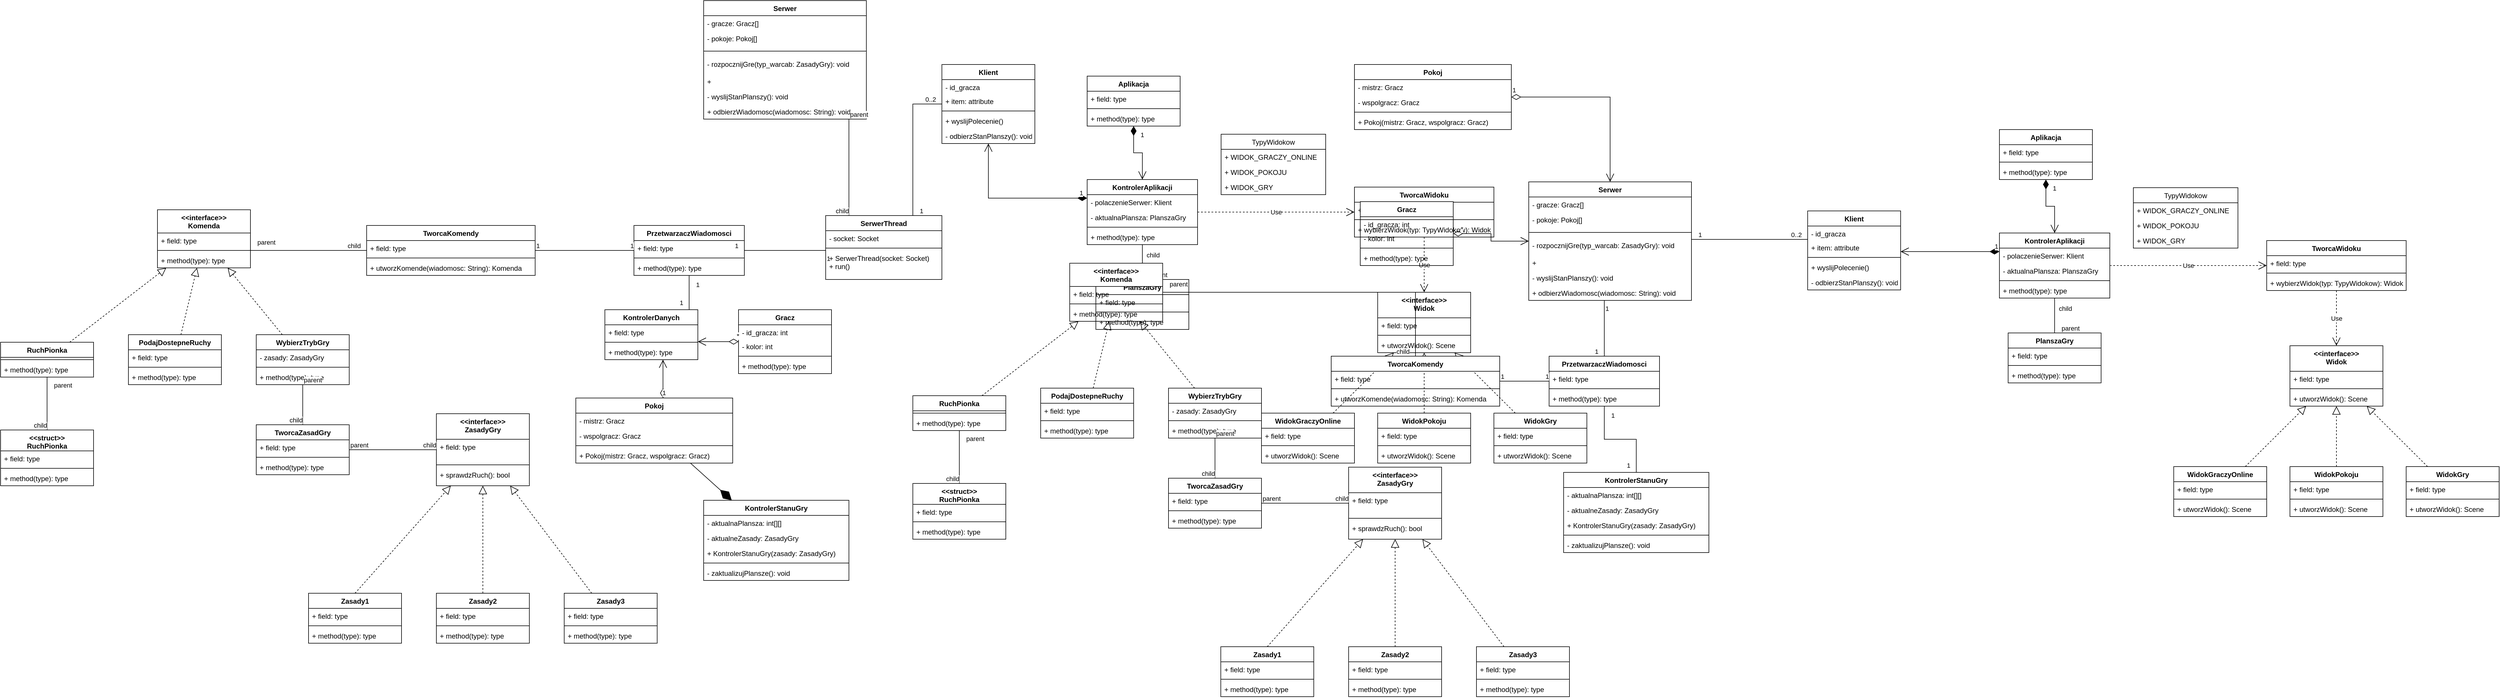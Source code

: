 <mxfile version="20.6.2" type="device"><diagram id="C5RBs43oDa-KdzZeNtuy" name="Page-1"><mxGraphModel dx="3675" dy="1116" grid="1" gridSize="10" guides="1" tooltips="1" connect="1" arrows="1" fold="1" page="1" pageScale="1" pageWidth="827" pageHeight="1169" math="0" shadow="0"><root><mxCell id="WIyWlLk6GJQsqaUBKTNV-0"/><mxCell id="WIyWlLk6GJQsqaUBKTNV-1" parent="WIyWlLk6GJQsqaUBKTNV-0"/><mxCell id="3BArPiUp08YbC-sUNbE6-0" value="Serwer&#10;" style="swimlane;fontStyle=1;align=center;verticalAlign=top;childLayout=stackLayout;horizontal=1;startSize=26;horizontalStack=0;resizeParent=1;resizeParentMax=0;resizeLast=0;collapsible=1;marginBottom=0;" parent="WIyWlLk6GJQsqaUBKTNV-1" vertex="1"><mxGeometry x="260" y="10" width="280" height="204" as="geometry"/></mxCell><mxCell id="3BArPiUp08YbC-sUNbE6-1" value="- gracze: Gracz[]" style="text;strokeColor=none;fillColor=none;align=left;verticalAlign=top;spacingLeft=4;spacingRight=4;overflow=hidden;rotatable=0;points=[[0,0.5],[1,0.5]];portConstraint=eastwest;" parent="3BArPiUp08YbC-sUNbE6-0" vertex="1"><mxGeometry y="26" width="280" height="26" as="geometry"/></mxCell><mxCell id="VNphzzCy2yVQrsdk2wlk-57" value="- pokoje: Pokoj[]" style="text;strokeColor=none;fillColor=none;align=left;verticalAlign=top;spacingLeft=4;spacingRight=4;overflow=hidden;rotatable=0;points=[[0,0.5],[1,0.5]];portConstraint=eastwest;" parent="3BArPiUp08YbC-sUNbE6-0" vertex="1"><mxGeometry y="52" width="280" height="26" as="geometry"/></mxCell><mxCell id="3BArPiUp08YbC-sUNbE6-2" value="" style="line;strokeWidth=1;fillColor=none;align=left;verticalAlign=middle;spacingTop=-1;spacingLeft=3;spacingRight=3;rotatable=0;labelPosition=right;points=[];portConstraint=eastwest;" parent="3BArPiUp08YbC-sUNbE6-0" vertex="1"><mxGeometry y="78" width="280" height="18" as="geometry"/></mxCell><mxCell id="3BArPiUp08YbC-sUNbE6-3" value="- rozpocznijGre(typ_warcab: ZasadyGry): void" style="text;strokeColor=none;fillColor=none;align=left;verticalAlign=top;spacingLeft=4;spacingRight=4;overflow=hidden;rotatable=0;points=[[0,0.5],[1,0.5]];portConstraint=eastwest;" parent="3BArPiUp08YbC-sUNbE6-0" vertex="1"><mxGeometry y="96" width="280" height="30" as="geometry"/></mxCell><mxCell id="3BArPiUp08YbC-sUNbE6-46" value="+ " style="text;strokeColor=none;fillColor=none;align=left;verticalAlign=top;spacingLeft=4;spacingRight=4;overflow=hidden;rotatable=0;points=[[0,0.5],[1,0.5]];portConstraint=eastwest;" parent="3BArPiUp08YbC-sUNbE6-0" vertex="1"><mxGeometry y="126" width="280" height="26" as="geometry"/></mxCell><mxCell id="3BArPiUp08YbC-sUNbE6-42" value="- wyslijStanPlanszy(): void" style="text;strokeColor=none;fillColor=none;align=left;verticalAlign=top;spacingLeft=4;spacingRight=4;overflow=hidden;rotatable=0;points=[[0,0.5],[1,0.5]];portConstraint=eastwest;" parent="3BArPiUp08YbC-sUNbE6-0" vertex="1"><mxGeometry y="152" width="280" height="26" as="geometry"/></mxCell><mxCell id="3BArPiUp08YbC-sUNbE6-32" value="+ odbierzWiadomosc(wiadomosc: String): void" style="text;strokeColor=none;fillColor=none;align=left;verticalAlign=top;spacingLeft=4;spacingRight=4;overflow=hidden;rotatable=0;points=[[0,0.5],[1,0.5]];portConstraint=eastwest;" parent="3BArPiUp08YbC-sUNbE6-0" vertex="1"><mxGeometry y="178" width="280" height="26" as="geometry"/></mxCell><mxCell id="3BArPiUp08YbC-sUNbE6-4" value="Klient&#10;" style="swimlane;fontStyle=1;align=center;verticalAlign=top;childLayout=stackLayout;horizontal=1;startSize=26;horizontalStack=0;resizeParent=1;resizeParentMax=0;resizeLast=0;collapsible=1;marginBottom=0;" parent="WIyWlLk6GJQsqaUBKTNV-1" vertex="1"><mxGeometry x="670" y="120" width="160" height="136" as="geometry"/></mxCell><mxCell id="3BArPiUp08YbC-sUNbE6-5" value="- id_gracza&#10;" style="text;strokeColor=none;fillColor=none;align=left;verticalAlign=top;spacingLeft=4;spacingRight=4;overflow=hidden;rotatable=0;points=[[0,0.5],[1,0.5]];portConstraint=eastwest;" parent="3BArPiUp08YbC-sUNbE6-4" vertex="1"><mxGeometry y="26" width="160" height="24" as="geometry"/></mxCell><mxCell id="3BArPiUp08YbC-sUNbE6-10" value="+ item: attribute" style="text;strokeColor=none;fillColor=none;align=left;verticalAlign=top;spacingLeft=4;spacingRight=4;overflow=hidden;rotatable=0;points=[[0,0.5],[1,0.5]];portConstraint=eastwest;" parent="3BArPiUp08YbC-sUNbE6-4" vertex="1"><mxGeometry y="50" width="160" height="26" as="geometry"/></mxCell><mxCell id="3BArPiUp08YbC-sUNbE6-6" value="" style="line;strokeWidth=1;fillColor=none;align=left;verticalAlign=middle;spacingTop=-1;spacingLeft=3;spacingRight=3;rotatable=0;labelPosition=right;points=[];portConstraint=eastwest;" parent="3BArPiUp08YbC-sUNbE6-4" vertex="1"><mxGeometry y="76" width="160" height="8" as="geometry"/></mxCell><mxCell id="3BArPiUp08YbC-sUNbE6-7" value="+ wyslijPolecenie()" style="text;strokeColor=none;fillColor=none;align=left;verticalAlign=top;spacingLeft=4;spacingRight=4;overflow=hidden;rotatable=0;points=[[0,0.5],[1,0.5]];portConstraint=eastwest;" parent="3BArPiUp08YbC-sUNbE6-4" vertex="1"><mxGeometry y="84" width="160" height="26" as="geometry"/></mxCell><mxCell id="3BArPiUp08YbC-sUNbE6-77" value="- odbierzStanPlanszy(): void" style="text;strokeColor=none;fillColor=none;align=left;verticalAlign=top;spacingLeft=4;spacingRight=4;overflow=hidden;rotatable=0;points=[[0,0.5],[1,0.5]];portConstraint=eastwest;" parent="3BArPiUp08YbC-sUNbE6-4" vertex="1"><mxGeometry y="110" width="160" height="26" as="geometry"/></mxCell><mxCell id="3BArPiUp08YbC-sUNbE6-11" value="Gracz" style="swimlane;fontStyle=1;align=center;verticalAlign=top;childLayout=stackLayout;horizontal=1;startSize=26;horizontalStack=0;resizeParent=1;resizeParentMax=0;resizeLast=0;collapsible=1;marginBottom=0;" parent="WIyWlLk6GJQsqaUBKTNV-1" vertex="1"><mxGeometry x="320" y="542" width="160" height="110" as="geometry"/></mxCell><mxCell id="3BArPiUp08YbC-sUNbE6-12" value="- id_gracza: int" style="text;strokeColor=none;fillColor=none;align=left;verticalAlign=top;spacingLeft=4;spacingRight=4;overflow=hidden;rotatable=0;points=[[0,0.5],[1,0.5]];portConstraint=eastwest;" parent="3BArPiUp08YbC-sUNbE6-11" vertex="1"><mxGeometry y="26" width="160" height="24" as="geometry"/></mxCell><mxCell id="3BArPiUp08YbC-sUNbE6-16" value="- kolor: int" style="text;strokeColor=none;fillColor=none;align=left;verticalAlign=top;spacingLeft=4;spacingRight=4;overflow=hidden;rotatable=0;points=[[0,0.5],[1,0.5]];portConstraint=eastwest;" parent="3BArPiUp08YbC-sUNbE6-11" vertex="1"><mxGeometry y="50" width="160" height="26" as="geometry"/></mxCell><mxCell id="3BArPiUp08YbC-sUNbE6-13" value="" style="line;strokeWidth=1;fillColor=none;align=left;verticalAlign=middle;spacingTop=-1;spacingLeft=3;spacingRight=3;rotatable=0;labelPosition=right;points=[];portConstraint=eastwest;" parent="3BArPiUp08YbC-sUNbE6-11" vertex="1"><mxGeometry y="76" width="160" height="8" as="geometry"/></mxCell><mxCell id="3BArPiUp08YbC-sUNbE6-14" value="+ method(type): type" style="text;strokeColor=none;fillColor=none;align=left;verticalAlign=top;spacingLeft=4;spacingRight=4;overflow=hidden;rotatable=0;points=[[0,0.5],[1,0.5]];portConstraint=eastwest;" parent="3BArPiUp08YbC-sUNbE6-11" vertex="1"><mxGeometry y="84" width="160" height="26" as="geometry"/></mxCell><mxCell id="3BArPiUp08YbC-sUNbE6-17" value="KontrolerStanuGry&#10;" style="swimlane;fontStyle=1;align=center;verticalAlign=top;childLayout=stackLayout;horizontal=1;startSize=26;horizontalStack=0;resizeParent=1;resizeParentMax=0;resizeLast=0;collapsible=1;marginBottom=0;" parent="WIyWlLk6GJQsqaUBKTNV-1" vertex="1"><mxGeometry x="260" y="870" width="250" height="138" as="geometry"/></mxCell><mxCell id="3BArPiUp08YbC-sUNbE6-18" value="- aktualnaPlansza: int[][]" style="text;strokeColor=none;fillColor=none;align=left;verticalAlign=top;spacingLeft=4;spacingRight=4;overflow=hidden;rotatable=0;points=[[0,0.5],[1,0.5]];portConstraint=eastwest;" parent="3BArPiUp08YbC-sUNbE6-17" vertex="1"><mxGeometry y="26" width="250" height="26" as="geometry"/></mxCell><mxCell id="3BArPiUp08YbC-sUNbE6-82" value="- aktualneZasady: ZasadyGry" style="text;strokeColor=none;fillColor=none;align=left;verticalAlign=top;spacingLeft=4;spacingRight=4;overflow=hidden;rotatable=0;points=[[0,0.5],[1,0.5]];portConstraint=eastwest;" parent="3BArPiUp08YbC-sUNbE6-17" vertex="1"><mxGeometry y="52" width="250" height="26" as="geometry"/></mxCell><mxCell id="VNphzzCy2yVQrsdk2wlk-30" value="+ KontrolerStanuGry(zasady: ZasadyGry)" style="text;strokeColor=none;fillColor=none;align=left;verticalAlign=top;spacingLeft=4;spacingRight=4;overflow=hidden;rotatable=0;points=[[0,0.5],[1,0.5]];portConstraint=eastwest;" parent="3BArPiUp08YbC-sUNbE6-17" vertex="1"><mxGeometry y="78" width="250" height="26" as="geometry"/></mxCell><mxCell id="3BArPiUp08YbC-sUNbE6-19" value="" style="line;strokeWidth=1;fillColor=none;align=left;verticalAlign=middle;spacingTop=-1;spacingLeft=3;spacingRight=3;rotatable=0;labelPosition=right;points=[];portConstraint=eastwest;" parent="3BArPiUp08YbC-sUNbE6-17" vertex="1"><mxGeometry y="104" width="250" height="8" as="geometry"/></mxCell><mxCell id="VNphzzCy2yVQrsdk2wlk-12" value="- zaktualizujPlansze(): void" style="text;strokeColor=none;fillColor=none;align=left;verticalAlign=top;spacingLeft=4;spacingRight=4;overflow=hidden;rotatable=0;points=[[0,0.5],[1,0.5]];portConstraint=eastwest;" parent="3BArPiUp08YbC-sUNbE6-17" vertex="1"><mxGeometry y="112" width="250" height="26" as="geometry"/></mxCell><mxCell id="3BArPiUp08YbC-sUNbE6-23" value="&lt;&lt;interface&gt;&gt;&#10;ZasadyGry" style="swimlane;fontStyle=1;align=center;verticalAlign=top;childLayout=stackLayout;horizontal=1;startSize=44;horizontalStack=0;resizeParent=1;resizeParentMax=0;resizeLast=0;collapsible=1;marginBottom=0;" parent="WIyWlLk6GJQsqaUBKTNV-1" vertex="1"><mxGeometry x="-200" y="721" width="160" height="124" as="geometry"/></mxCell><mxCell id="3BArPiUp08YbC-sUNbE6-24" value="+ field: type" style="text;strokeColor=none;fillColor=none;align=left;verticalAlign=top;spacingLeft=4;spacingRight=4;overflow=hidden;rotatable=0;points=[[0,0.5],[1,0.5]];portConstraint=eastwest;" parent="3BArPiUp08YbC-sUNbE6-23" vertex="1"><mxGeometry y="44" width="160" height="40" as="geometry"/></mxCell><mxCell id="3BArPiUp08YbC-sUNbE6-25" value="" style="line;strokeWidth=1;fillColor=none;align=left;verticalAlign=middle;spacingTop=-1;spacingLeft=3;spacingRight=3;rotatable=0;labelPosition=right;points=[];portConstraint=eastwest;" parent="3BArPiUp08YbC-sUNbE6-23" vertex="1"><mxGeometry y="84" width="160" height="8" as="geometry"/></mxCell><mxCell id="3BArPiUp08YbC-sUNbE6-26" value="+ sprawdzRuch(): bool" style="text;strokeColor=none;fillColor=none;align=left;verticalAlign=top;spacingLeft=4;spacingRight=4;overflow=hidden;rotatable=0;points=[[0,0.5],[1,0.5]];portConstraint=eastwest;" parent="3BArPiUp08YbC-sUNbE6-23" vertex="1"><mxGeometry y="92" width="160" height="32" as="geometry"/></mxCell><mxCell id="3BArPiUp08YbC-sUNbE6-28" value="&lt;&lt;interface&gt;&gt;&#10;Komenda" style="swimlane;fontStyle=1;align=center;verticalAlign=top;childLayout=stackLayout;horizontal=1;startSize=40;horizontalStack=0;resizeParent=1;resizeParentMax=0;resizeLast=0;collapsible=1;marginBottom=0;" parent="WIyWlLk6GJQsqaUBKTNV-1" vertex="1"><mxGeometry x="-680" y="370" width="160" height="100" as="geometry"/></mxCell><mxCell id="3BArPiUp08YbC-sUNbE6-29" value="+ field: type" style="text;strokeColor=none;fillColor=none;align=left;verticalAlign=top;spacingLeft=4;spacingRight=4;overflow=hidden;rotatable=0;points=[[0,0.5],[1,0.5]];portConstraint=eastwest;" parent="3BArPiUp08YbC-sUNbE6-28" vertex="1"><mxGeometry y="40" width="160" height="26" as="geometry"/></mxCell><mxCell id="3BArPiUp08YbC-sUNbE6-30" value="" style="line;strokeWidth=1;fillColor=none;align=left;verticalAlign=middle;spacingTop=-1;spacingLeft=3;spacingRight=3;rotatable=0;labelPosition=right;points=[];portConstraint=eastwest;" parent="3BArPiUp08YbC-sUNbE6-28" vertex="1"><mxGeometry y="66" width="160" height="8" as="geometry"/></mxCell><mxCell id="3BArPiUp08YbC-sUNbE6-31" value="+ method(type): type" style="text;strokeColor=none;fillColor=none;align=left;verticalAlign=top;spacingLeft=4;spacingRight=4;overflow=hidden;rotatable=0;points=[[0,0.5],[1,0.5]];portConstraint=eastwest;" parent="3BArPiUp08YbC-sUNbE6-28" vertex="1"><mxGeometry y="74" width="160" height="26" as="geometry"/></mxCell><mxCell id="3BArPiUp08YbC-sUNbE6-33" value="TworcaKomendy&#10;" style="swimlane;fontStyle=1;align=center;verticalAlign=top;childLayout=stackLayout;horizontal=1;startSize=26;horizontalStack=0;resizeParent=1;resizeParentMax=0;resizeLast=0;collapsible=1;marginBottom=0;" parent="WIyWlLk6GJQsqaUBKTNV-1" vertex="1"><mxGeometry x="-320" y="397" width="290" height="86" as="geometry"/></mxCell><mxCell id="3BArPiUp08YbC-sUNbE6-34" value="+ field: type" style="text;strokeColor=none;fillColor=none;align=left;verticalAlign=top;spacingLeft=4;spacingRight=4;overflow=hidden;rotatable=0;points=[[0,0.5],[1,0.5]];portConstraint=eastwest;" parent="3BArPiUp08YbC-sUNbE6-33" vertex="1"><mxGeometry y="26" width="290" height="26" as="geometry"/></mxCell><mxCell id="3BArPiUp08YbC-sUNbE6-35" value="" style="line;strokeWidth=1;fillColor=none;align=left;verticalAlign=middle;spacingTop=-1;spacingLeft=3;spacingRight=3;rotatable=0;labelPosition=right;points=[];portConstraint=eastwest;" parent="3BArPiUp08YbC-sUNbE6-33" vertex="1"><mxGeometry y="52" width="290" height="8" as="geometry"/></mxCell><mxCell id="3BArPiUp08YbC-sUNbE6-36" value="+ utworzKomende(wiadomosc: String): Komenda" style="text;strokeColor=none;fillColor=none;align=left;verticalAlign=top;spacingLeft=4;spacingRight=4;overflow=hidden;rotatable=0;points=[[0,0.5],[1,0.5]];portConstraint=eastwest;" parent="3BArPiUp08YbC-sUNbE6-33" vertex="1"><mxGeometry y="60" width="290" height="26" as="geometry"/></mxCell><mxCell id="3BArPiUp08YbC-sUNbE6-38" value="WybierzTrybGry&#10;" style="swimlane;fontStyle=1;align=center;verticalAlign=top;childLayout=stackLayout;horizontal=1;startSize=26;horizontalStack=0;resizeParent=1;resizeParentMax=0;resizeLast=0;collapsible=1;marginBottom=0;" parent="WIyWlLk6GJQsqaUBKTNV-1" vertex="1"><mxGeometry x="-510" y="585" width="160" height="86" as="geometry"/></mxCell><mxCell id="3BArPiUp08YbC-sUNbE6-39" value="- zasady: ZasadyGry" style="text;strokeColor=none;fillColor=none;align=left;verticalAlign=top;spacingLeft=4;spacingRight=4;overflow=hidden;rotatable=0;points=[[0,0.5],[1,0.5]];portConstraint=eastwest;" parent="3BArPiUp08YbC-sUNbE6-38" vertex="1"><mxGeometry y="26" width="160" height="26" as="geometry"/></mxCell><mxCell id="3BArPiUp08YbC-sUNbE6-40" value="" style="line;strokeWidth=1;fillColor=none;align=left;verticalAlign=middle;spacingTop=-1;spacingLeft=3;spacingRight=3;rotatable=0;labelPosition=right;points=[];portConstraint=eastwest;" parent="3BArPiUp08YbC-sUNbE6-38" vertex="1"><mxGeometry y="52" width="160" height="8" as="geometry"/></mxCell><mxCell id="3BArPiUp08YbC-sUNbE6-41" value="+ method(type): type" style="text;strokeColor=none;fillColor=none;align=left;verticalAlign=top;spacingLeft=4;spacingRight=4;overflow=hidden;rotatable=0;points=[[0,0.5],[1,0.5]];portConstraint=eastwest;" parent="3BArPiUp08YbC-sUNbE6-38" vertex="1"><mxGeometry y="60" width="160" height="26" as="geometry"/></mxCell><mxCell id="3BArPiUp08YbC-sUNbE6-47" value="PrzetwarzaczWiadomosci" style="swimlane;fontStyle=1;align=center;verticalAlign=top;childLayout=stackLayout;horizontal=1;startSize=26;horizontalStack=0;resizeParent=1;resizeParentMax=0;resizeLast=0;collapsible=1;marginBottom=0;" parent="WIyWlLk6GJQsqaUBKTNV-1" vertex="1"><mxGeometry x="140" y="397" width="190" height="86" as="geometry"/></mxCell><mxCell id="3BArPiUp08YbC-sUNbE6-48" value="+ field: type" style="text;strokeColor=none;fillColor=none;align=left;verticalAlign=top;spacingLeft=4;spacingRight=4;overflow=hidden;rotatable=0;points=[[0,0.5],[1,0.5]];portConstraint=eastwest;" parent="3BArPiUp08YbC-sUNbE6-47" vertex="1"><mxGeometry y="26" width="190" height="26" as="geometry"/></mxCell><mxCell id="3BArPiUp08YbC-sUNbE6-49" value="" style="line;strokeWidth=1;fillColor=none;align=left;verticalAlign=middle;spacingTop=-1;spacingLeft=3;spacingRight=3;rotatable=0;labelPosition=right;points=[];portConstraint=eastwest;" parent="3BArPiUp08YbC-sUNbE6-47" vertex="1"><mxGeometry y="52" width="190" height="8" as="geometry"/></mxCell><mxCell id="3BArPiUp08YbC-sUNbE6-50" value="+ method(type): type" style="text;strokeColor=none;fillColor=none;align=left;verticalAlign=top;spacingLeft=4;spacingRight=4;overflow=hidden;rotatable=0;points=[[0,0.5],[1,0.5]];portConstraint=eastwest;" parent="3BArPiUp08YbC-sUNbE6-47" vertex="1"><mxGeometry y="60" width="190" height="26" as="geometry"/></mxCell><mxCell id="3BArPiUp08YbC-sUNbE6-52" value="*" style="endArrow=open;html=1;endSize=12;startArrow=diamondThin;startSize=14;startFill=0;edgeStyle=orthogonalEdgeStyle;align=left;verticalAlign=bottom;rounded=0;" parent="WIyWlLk6GJQsqaUBKTNV-1" source="3BArPiUp08YbC-sUNbE6-11" target="blXQ6vC0kgBiwH_Xx96O-10" edge="1"><mxGeometry x="-0.846" y="-1" relative="1" as="geometry"><mxPoint x="-130" y="370" as="sourcePoint"/><mxPoint x="30" y="370" as="targetPoint"/><mxPoint as="offset"/><Array as="points"><mxPoint x="220" y="570"/><mxPoint x="220" y="570"/></Array></mxGeometry></mxCell><mxCell id="3BArPiUp08YbC-sUNbE6-53" value="" style="endArrow=none;html=1;edgeStyle=orthogonalEdgeStyle;rounded=0;" parent="WIyWlLk6GJQsqaUBKTNV-1" source="blXQ6vC0kgBiwH_Xx96O-0" target="3BArPiUp08YbC-sUNbE6-47" edge="1"><mxGeometry relative="1" as="geometry"><mxPoint x="200" y="480" as="sourcePoint"/><mxPoint x="100" y="50" as="targetPoint"/><Array as="points"><mxPoint x="450" y="440"/><mxPoint x="450" y="440"/></Array></mxGeometry></mxCell><mxCell id="3BArPiUp08YbC-sUNbE6-54" value="1" style="edgeLabel;resizable=0;html=1;align=left;verticalAlign=bottom;" parent="3BArPiUp08YbC-sUNbE6-53" connectable="0" vertex="1"><mxGeometry x="-1" relative="1" as="geometry"><mxPoint y="22" as="offset"/></mxGeometry></mxCell><mxCell id="3BArPiUp08YbC-sUNbE6-55" value="1" style="edgeLabel;resizable=0;html=1;align=right;verticalAlign=bottom;" parent="3BArPiUp08YbC-sUNbE6-53" connectable="0" vertex="1"><mxGeometry x="1" relative="1" as="geometry"><mxPoint x="-10" as="offset"/></mxGeometry></mxCell><mxCell id="3BArPiUp08YbC-sUNbE6-56" value="" style="endArrow=block;dashed=1;endFill=0;endSize=12;html=1;rounded=0;" parent="WIyWlLk6GJQsqaUBKTNV-1" source="3BArPiUp08YbC-sUNbE6-38" target="3BArPiUp08YbC-sUNbE6-28" edge="1"><mxGeometry width="160" relative="1" as="geometry"><mxPoint x="-100" y="900" as="sourcePoint"/><mxPoint x="60" y="900" as="targetPoint"/></mxGeometry></mxCell><mxCell id="3BArPiUp08YbC-sUNbE6-57" value="RuchPionka" style="swimlane;fontStyle=1;align=center;verticalAlign=top;childLayout=stackLayout;horizontal=1;startSize=26;horizontalStack=0;resizeParent=1;resizeParentMax=0;resizeLast=0;collapsible=1;marginBottom=0;" parent="WIyWlLk6GJQsqaUBKTNV-1" vertex="1"><mxGeometry x="-950" y="598" width="160" height="60" as="geometry"/></mxCell><mxCell id="3BArPiUp08YbC-sUNbE6-59" value="" style="line;strokeWidth=1;fillColor=none;align=left;verticalAlign=middle;spacingTop=-1;spacingLeft=3;spacingRight=3;rotatable=0;labelPosition=right;points=[];portConstraint=eastwest;" parent="3BArPiUp08YbC-sUNbE6-57" vertex="1"><mxGeometry y="26" width="160" height="8" as="geometry"/></mxCell><mxCell id="3BArPiUp08YbC-sUNbE6-60" value="+ method(type): type" style="text;strokeColor=none;fillColor=none;align=left;verticalAlign=top;spacingLeft=4;spacingRight=4;overflow=hidden;rotatable=0;points=[[0,0.5],[1,0.5]];portConstraint=eastwest;" parent="3BArPiUp08YbC-sUNbE6-57" vertex="1"><mxGeometry y="34" width="160" height="26" as="geometry"/></mxCell><mxCell id="3BArPiUp08YbC-sUNbE6-61" value="" style="endArrow=block;dashed=1;endFill=0;endSize=12;html=1;rounded=0;" parent="WIyWlLk6GJQsqaUBKTNV-1" source="3BArPiUp08YbC-sUNbE6-57" target="3BArPiUp08YbC-sUNbE6-28" edge="1"><mxGeometry width="160" relative="1" as="geometry"><mxPoint x="-70" y="710" as="sourcePoint"/><mxPoint x="90" y="710" as="targetPoint"/></mxGeometry></mxCell><mxCell id="3BArPiUp08YbC-sUNbE6-62" value="" style="endArrow=none;html=1;edgeStyle=orthogonalEdgeStyle;rounded=0;" parent="WIyWlLk6GJQsqaUBKTNV-1" source="3BArPiUp08YbC-sUNbE6-28" target="3BArPiUp08YbC-sUNbE6-33" edge="1"><mxGeometry relative="1" as="geometry"><mxPoint x="-230" y="616" as="sourcePoint"/><mxPoint x="-130" y="505" as="targetPoint"/><Array as="points"><mxPoint x="-500" y="440"/><mxPoint x="-500" y="440"/></Array></mxGeometry></mxCell><mxCell id="3BArPiUp08YbC-sUNbE6-63" value="parent" style="edgeLabel;resizable=0;html=1;align=left;verticalAlign=bottom;" parent="3BArPiUp08YbC-sUNbE6-62" connectable="0" vertex="1"><mxGeometry x="-1" relative="1" as="geometry"><mxPoint x="10" y="-6" as="offset"/></mxGeometry></mxCell><mxCell id="3BArPiUp08YbC-sUNbE6-64" value="child" style="edgeLabel;resizable=0;html=1;align=right;verticalAlign=bottom;" parent="3BArPiUp08YbC-sUNbE6-62" connectable="0" vertex="1"><mxGeometry x="1" relative="1" as="geometry"><mxPoint x="-10" as="offset"/></mxGeometry></mxCell><mxCell id="3BArPiUp08YbC-sUNbE6-65" value="" style="endArrow=none;html=1;edgeStyle=orthogonalEdgeStyle;rounded=0;" parent="WIyWlLk6GJQsqaUBKTNV-1" source="3BArPiUp08YbC-sUNbE6-33" target="3BArPiUp08YbC-sUNbE6-47" edge="1"><mxGeometry relative="1" as="geometry"><mxPoint x="-30" y="610" as="sourcePoint"/><mxPoint x="130" y="610" as="targetPoint"/></mxGeometry></mxCell><mxCell id="3BArPiUp08YbC-sUNbE6-66" value="1" style="edgeLabel;resizable=0;html=1;align=left;verticalAlign=bottom;" parent="3BArPiUp08YbC-sUNbE6-65" connectable="0" vertex="1"><mxGeometry x="-1" relative="1" as="geometry"/></mxCell><mxCell id="3BArPiUp08YbC-sUNbE6-67" value="1" style="edgeLabel;resizable=0;html=1;align=right;verticalAlign=bottom;" parent="3BArPiUp08YbC-sUNbE6-65" connectable="0" vertex="1"><mxGeometry x="1" relative="1" as="geometry"/></mxCell><mxCell id="3BArPiUp08YbC-sUNbE6-68" value="" style="endArrow=none;html=1;edgeStyle=orthogonalEdgeStyle;rounded=0;" parent="WIyWlLk6GJQsqaUBKTNV-1" source="3BArPiUp08YbC-sUNbE6-47" target="blXQ6vC0kgBiwH_Xx96O-10" edge="1"><mxGeometry relative="1" as="geometry"><mxPoint x="280" y="650" as="sourcePoint"/><mxPoint x="250" y="720" as="targetPoint"/><Array as="points"><mxPoint x="140" y="444"/><mxPoint x="170" y="444"/></Array></mxGeometry></mxCell><mxCell id="3BArPiUp08YbC-sUNbE6-69" value="1" style="edgeLabel;resizable=0;html=1;align=left;verticalAlign=bottom;" parent="3BArPiUp08YbC-sUNbE6-68" connectable="0" vertex="1"><mxGeometry x="-1" relative="1" as="geometry"><mxPoint x="10" y="24" as="offset"/></mxGeometry></mxCell><mxCell id="3BArPiUp08YbC-sUNbE6-70" value="1" style="edgeLabel;resizable=0;html=1;align=right;verticalAlign=bottom;" parent="3BArPiUp08YbC-sUNbE6-68" connectable="0" vertex="1"><mxGeometry x="1" relative="1" as="geometry"><mxPoint x="-10" y="-4" as="offset"/></mxGeometry></mxCell><mxCell id="3BArPiUp08YbC-sUNbE6-74" value="" style="endArrow=none;html=1;edgeStyle=orthogonalEdgeStyle;rounded=0;" parent="WIyWlLk6GJQsqaUBKTNV-1" source="blXQ6vC0kgBiwH_Xx96O-0" target="3BArPiUp08YbC-sUNbE6-4" edge="1"><mxGeometry relative="1" as="geometry"><mxPoint x="400" y="540" as="sourcePoint"/><mxPoint x="560" y="540" as="targetPoint"/><Array as="points"><mxPoint x="620" y="188"/></Array></mxGeometry></mxCell><mxCell id="3BArPiUp08YbC-sUNbE6-75" value="1" style="edgeLabel;resizable=0;html=1;align=left;verticalAlign=bottom;" parent="3BArPiUp08YbC-sUNbE6-74" connectable="0" vertex="1"><mxGeometry x="-1" relative="1" as="geometry"><mxPoint x="10" as="offset"/></mxGeometry></mxCell><mxCell id="3BArPiUp08YbC-sUNbE6-76" value="0..2" style="edgeLabel;resizable=0;html=1;align=right;verticalAlign=bottom;" parent="3BArPiUp08YbC-sUNbE6-74" connectable="0" vertex="1"><mxGeometry x="1" relative="1" as="geometry"><mxPoint x="-10" as="offset"/></mxGeometry></mxCell><mxCell id="VNphzzCy2yVQrsdk2wlk-0" value="Zasady1" style="swimlane;fontStyle=1;align=center;verticalAlign=top;childLayout=stackLayout;horizontal=1;startSize=26;horizontalStack=0;resizeParent=1;resizeParentMax=0;resizeLast=0;collapsible=1;marginBottom=0;" parent="WIyWlLk6GJQsqaUBKTNV-1" vertex="1"><mxGeometry x="-420" y="1030" width="160" height="86" as="geometry"/></mxCell><mxCell id="VNphzzCy2yVQrsdk2wlk-1" value="+ field: type" style="text;strokeColor=none;fillColor=none;align=left;verticalAlign=top;spacingLeft=4;spacingRight=4;overflow=hidden;rotatable=0;points=[[0,0.5],[1,0.5]];portConstraint=eastwest;" parent="VNphzzCy2yVQrsdk2wlk-0" vertex="1"><mxGeometry y="26" width="160" height="26" as="geometry"/></mxCell><mxCell id="VNphzzCy2yVQrsdk2wlk-2" value="" style="line;strokeWidth=1;fillColor=none;align=left;verticalAlign=middle;spacingTop=-1;spacingLeft=3;spacingRight=3;rotatable=0;labelPosition=right;points=[];portConstraint=eastwest;" parent="VNphzzCy2yVQrsdk2wlk-0" vertex="1"><mxGeometry y="52" width="160" height="8" as="geometry"/></mxCell><mxCell id="VNphzzCy2yVQrsdk2wlk-3" value="+ method(type): type" style="text;strokeColor=none;fillColor=none;align=left;verticalAlign=top;spacingLeft=4;spacingRight=4;overflow=hidden;rotatable=0;points=[[0,0.5],[1,0.5]];portConstraint=eastwest;" parent="VNphzzCy2yVQrsdk2wlk-0" vertex="1"><mxGeometry y="60" width="160" height="26" as="geometry"/></mxCell><mxCell id="VNphzzCy2yVQrsdk2wlk-4" value="Zasady2" style="swimlane;fontStyle=1;align=center;verticalAlign=top;childLayout=stackLayout;horizontal=1;startSize=26;horizontalStack=0;resizeParent=1;resizeParentMax=0;resizeLast=0;collapsible=1;marginBottom=0;" parent="WIyWlLk6GJQsqaUBKTNV-1" vertex="1"><mxGeometry x="-200" y="1030" width="160" height="86" as="geometry"/></mxCell><mxCell id="VNphzzCy2yVQrsdk2wlk-5" value="+ field: type" style="text;strokeColor=none;fillColor=none;align=left;verticalAlign=top;spacingLeft=4;spacingRight=4;overflow=hidden;rotatable=0;points=[[0,0.5],[1,0.5]];portConstraint=eastwest;" parent="VNphzzCy2yVQrsdk2wlk-4" vertex="1"><mxGeometry y="26" width="160" height="26" as="geometry"/></mxCell><mxCell id="VNphzzCy2yVQrsdk2wlk-6" value="" style="line;strokeWidth=1;fillColor=none;align=left;verticalAlign=middle;spacingTop=-1;spacingLeft=3;spacingRight=3;rotatable=0;labelPosition=right;points=[];portConstraint=eastwest;" parent="VNphzzCy2yVQrsdk2wlk-4" vertex="1"><mxGeometry y="52" width="160" height="8" as="geometry"/></mxCell><mxCell id="VNphzzCy2yVQrsdk2wlk-7" value="+ method(type): type" style="text;strokeColor=none;fillColor=none;align=left;verticalAlign=top;spacingLeft=4;spacingRight=4;overflow=hidden;rotatable=0;points=[[0,0.5],[1,0.5]];portConstraint=eastwest;" parent="VNphzzCy2yVQrsdk2wlk-4" vertex="1"><mxGeometry y="60" width="160" height="26" as="geometry"/></mxCell><mxCell id="VNphzzCy2yVQrsdk2wlk-8" value="Zasady3" style="swimlane;fontStyle=1;align=center;verticalAlign=top;childLayout=stackLayout;horizontal=1;startSize=26;horizontalStack=0;resizeParent=1;resizeParentMax=0;resizeLast=0;collapsible=1;marginBottom=0;" parent="WIyWlLk6GJQsqaUBKTNV-1" vertex="1"><mxGeometry x="20" y="1030" width="160" height="86" as="geometry"/></mxCell><mxCell id="VNphzzCy2yVQrsdk2wlk-9" value="+ field: type" style="text;strokeColor=none;fillColor=none;align=left;verticalAlign=top;spacingLeft=4;spacingRight=4;overflow=hidden;rotatable=0;points=[[0,0.5],[1,0.5]];portConstraint=eastwest;" parent="VNphzzCy2yVQrsdk2wlk-8" vertex="1"><mxGeometry y="26" width="160" height="26" as="geometry"/></mxCell><mxCell id="VNphzzCy2yVQrsdk2wlk-10" value="" style="line;strokeWidth=1;fillColor=none;align=left;verticalAlign=middle;spacingTop=-1;spacingLeft=3;spacingRight=3;rotatable=0;labelPosition=right;points=[];portConstraint=eastwest;" parent="VNphzzCy2yVQrsdk2wlk-8" vertex="1"><mxGeometry y="52" width="160" height="8" as="geometry"/></mxCell><mxCell id="VNphzzCy2yVQrsdk2wlk-11" value="+ method(type): type" style="text;strokeColor=none;fillColor=none;align=left;verticalAlign=top;spacingLeft=4;spacingRight=4;overflow=hidden;rotatable=0;points=[[0,0.5],[1,0.5]];portConstraint=eastwest;" parent="VNphzzCy2yVQrsdk2wlk-8" vertex="1"><mxGeometry y="60" width="160" height="26" as="geometry"/></mxCell><mxCell id="VNphzzCy2yVQrsdk2wlk-13" value="" style="endArrow=block;dashed=1;endFill=0;endSize=12;html=1;rounded=0;exitX=0.5;exitY=0;exitDx=0;exitDy=0;" parent="WIyWlLk6GJQsqaUBKTNV-1" source="VNphzzCy2yVQrsdk2wlk-0" target="3BArPiUp08YbC-sUNbE6-23" edge="1"><mxGeometry width="160" relative="1" as="geometry"><mxPoint x="420" y="900" as="sourcePoint"/><mxPoint x="580" y="900" as="targetPoint"/></mxGeometry></mxCell><mxCell id="VNphzzCy2yVQrsdk2wlk-14" value="" style="endArrow=block;dashed=1;endFill=0;endSize=12;html=1;rounded=0;" parent="WIyWlLk6GJQsqaUBKTNV-1" source="VNphzzCy2yVQrsdk2wlk-4" target="3BArPiUp08YbC-sUNbE6-23" edge="1"><mxGeometry width="160" relative="1" as="geometry"><mxPoint x="510" y="920" as="sourcePoint"/><mxPoint x="670" y="920" as="targetPoint"/></mxGeometry></mxCell><mxCell id="VNphzzCy2yVQrsdk2wlk-15" value="" style="endArrow=block;dashed=1;endFill=0;endSize=12;html=1;rounded=0;" parent="WIyWlLk6GJQsqaUBKTNV-1" source="VNphzzCy2yVQrsdk2wlk-8" target="3BArPiUp08YbC-sUNbE6-23" edge="1"><mxGeometry width="160" relative="1" as="geometry"><mxPoint x="760" y="900" as="sourcePoint"/><mxPoint x="920" y="900" as="targetPoint"/></mxGeometry></mxCell><mxCell id="VNphzzCy2yVQrsdk2wlk-31" value="Aplikacja" style="swimlane;fontStyle=1;align=center;verticalAlign=top;childLayout=stackLayout;horizontal=1;startSize=26;horizontalStack=0;resizeParent=1;resizeParentMax=0;resizeLast=0;collapsible=1;marginBottom=0;" parent="WIyWlLk6GJQsqaUBKTNV-1" vertex="1"><mxGeometry x="920" y="140" width="160" height="86" as="geometry"/></mxCell><mxCell id="VNphzzCy2yVQrsdk2wlk-32" value="+ field: type" style="text;strokeColor=none;fillColor=none;align=left;verticalAlign=top;spacingLeft=4;spacingRight=4;overflow=hidden;rotatable=0;points=[[0,0.5],[1,0.5]];portConstraint=eastwest;" parent="VNphzzCy2yVQrsdk2wlk-31" vertex="1"><mxGeometry y="26" width="160" height="26" as="geometry"/></mxCell><mxCell id="VNphzzCy2yVQrsdk2wlk-33" value="" style="line;strokeWidth=1;fillColor=none;align=left;verticalAlign=middle;spacingTop=-1;spacingLeft=3;spacingRight=3;rotatable=0;labelPosition=right;points=[];portConstraint=eastwest;" parent="VNphzzCy2yVQrsdk2wlk-31" vertex="1"><mxGeometry y="52" width="160" height="8" as="geometry"/></mxCell><mxCell id="VNphzzCy2yVQrsdk2wlk-34" value="+ method(type): type" style="text;strokeColor=none;fillColor=none;align=left;verticalAlign=top;spacingLeft=4;spacingRight=4;overflow=hidden;rotatable=0;points=[[0,0.5],[1,0.5]];portConstraint=eastwest;" parent="VNphzzCy2yVQrsdk2wlk-31" vertex="1"><mxGeometry y="60" width="160" height="26" as="geometry"/></mxCell><mxCell id="VNphzzCy2yVQrsdk2wlk-35" value="&lt;&lt;interface&gt;&gt;&#10;Widok" style="swimlane;fontStyle=1;align=center;verticalAlign=top;childLayout=stackLayout;horizontal=1;startSize=44;horizontalStack=0;resizeParent=1;resizeParentMax=0;resizeLast=0;collapsible=1;marginBottom=0;" parent="WIyWlLk6GJQsqaUBKTNV-1" vertex="1"><mxGeometry x="1420" y="512" width="160" height="104" as="geometry"/></mxCell><mxCell id="VNphzzCy2yVQrsdk2wlk-36" value="+ field: type" style="text;strokeColor=none;fillColor=none;align=left;verticalAlign=top;spacingLeft=4;spacingRight=4;overflow=hidden;rotatable=0;points=[[0,0.5],[1,0.5]];portConstraint=eastwest;" parent="VNphzzCy2yVQrsdk2wlk-35" vertex="1"><mxGeometry y="44" width="160" height="26" as="geometry"/></mxCell><mxCell id="VNphzzCy2yVQrsdk2wlk-37" value="" style="line;strokeWidth=1;fillColor=none;align=left;verticalAlign=middle;spacingTop=-1;spacingLeft=3;spacingRight=3;rotatable=0;labelPosition=right;points=[];portConstraint=eastwest;" parent="VNphzzCy2yVQrsdk2wlk-35" vertex="1"><mxGeometry y="70" width="160" height="8" as="geometry"/></mxCell><mxCell id="VNphzzCy2yVQrsdk2wlk-38" value="+ utworzWidok(): Scene" style="text;strokeColor=none;fillColor=none;align=left;verticalAlign=top;spacingLeft=4;spacingRight=4;overflow=hidden;rotatable=0;points=[[0,0.5],[1,0.5]];portConstraint=eastwest;" parent="VNphzzCy2yVQrsdk2wlk-35" vertex="1"><mxGeometry y="78" width="160" height="26" as="geometry"/></mxCell><mxCell id="VNphzzCy2yVQrsdk2wlk-43" value="KontrolerAplikacji" style="swimlane;fontStyle=1;align=center;verticalAlign=top;childLayout=stackLayout;horizontal=1;startSize=26;horizontalStack=0;resizeParent=1;resizeParentMax=0;resizeLast=0;collapsible=1;marginBottom=0;" parent="WIyWlLk6GJQsqaUBKTNV-1" vertex="1"><mxGeometry x="920" y="318" width="190" height="112" as="geometry"/></mxCell><mxCell id="VNphzzCy2yVQrsdk2wlk-44" value="- polaczenieSerwer: Klient" style="text;strokeColor=none;fillColor=none;align=left;verticalAlign=top;spacingLeft=4;spacingRight=4;overflow=hidden;rotatable=0;points=[[0,0.5],[1,0.5]];portConstraint=eastwest;" parent="VNphzzCy2yVQrsdk2wlk-43" vertex="1"><mxGeometry y="26" width="190" height="26" as="geometry"/></mxCell><mxCell id="laMubo_LHe01Wa4HcpuL-1" value="- aktualnaPlansza: PlanszaGry" style="text;strokeColor=none;fillColor=none;align=left;verticalAlign=top;spacingLeft=4;spacingRight=4;overflow=hidden;rotatable=0;points=[[0,0.5],[1,0.5]];portConstraint=eastwest;" parent="VNphzzCy2yVQrsdk2wlk-43" vertex="1"><mxGeometry y="52" width="190" height="26" as="geometry"/></mxCell><mxCell id="VNphzzCy2yVQrsdk2wlk-45" value="" style="line;strokeWidth=1;fillColor=none;align=left;verticalAlign=middle;spacingTop=-1;spacingLeft=3;spacingRight=3;rotatable=0;labelPosition=right;points=[];portConstraint=eastwest;" parent="VNphzzCy2yVQrsdk2wlk-43" vertex="1"><mxGeometry y="78" width="190" height="8" as="geometry"/></mxCell><mxCell id="VNphzzCy2yVQrsdk2wlk-46" value="+ method(type): type" style="text;strokeColor=none;fillColor=none;align=left;verticalAlign=top;spacingLeft=4;spacingRight=4;overflow=hidden;rotatable=0;points=[[0,0.5],[1,0.5]];portConstraint=eastwest;" parent="VNphzzCy2yVQrsdk2wlk-43" vertex="1"><mxGeometry y="86" width="190" height="26" as="geometry"/></mxCell><mxCell id="VNphzzCy2yVQrsdk2wlk-53" value="TworcaWidoku" style="swimlane;fontStyle=1;align=center;verticalAlign=top;childLayout=stackLayout;horizontal=1;startSize=26;horizontalStack=0;resizeParent=1;resizeParentMax=0;resizeLast=0;collapsible=1;marginBottom=0;" parent="WIyWlLk6GJQsqaUBKTNV-1" vertex="1"><mxGeometry x="1380" y="331" width="240" height="86" as="geometry"/></mxCell><mxCell id="VNphzzCy2yVQrsdk2wlk-54" value="+ field: type" style="text;strokeColor=none;fillColor=none;align=left;verticalAlign=top;spacingLeft=4;spacingRight=4;overflow=hidden;rotatable=0;points=[[0,0.5],[1,0.5]];portConstraint=eastwest;" parent="VNphzzCy2yVQrsdk2wlk-53" vertex="1"><mxGeometry y="26" width="240" height="26" as="geometry"/></mxCell><mxCell id="VNphzzCy2yVQrsdk2wlk-55" value="" style="line;strokeWidth=1;fillColor=none;align=left;verticalAlign=middle;spacingTop=-1;spacingLeft=3;spacingRight=3;rotatable=0;labelPosition=right;points=[];portConstraint=eastwest;" parent="VNphzzCy2yVQrsdk2wlk-53" vertex="1"><mxGeometry y="52" width="240" height="8" as="geometry"/></mxCell><mxCell id="VNphzzCy2yVQrsdk2wlk-56" value="+ wybierzWidok(typ: TypyWidokow): Widok" style="text;strokeColor=none;fillColor=none;align=left;verticalAlign=top;spacingLeft=4;spacingRight=4;overflow=hidden;rotatable=0;points=[[0,0.5],[1,0.5]];portConstraint=eastwest;" parent="VNphzzCy2yVQrsdk2wlk-53" vertex="1"><mxGeometry y="60" width="240" height="26" as="geometry"/></mxCell><mxCell id="VNphzzCy2yVQrsdk2wlk-64" value="WidokGraczyOnline" style="swimlane;fontStyle=1;align=center;verticalAlign=top;childLayout=stackLayout;horizontal=1;startSize=26;horizontalStack=0;resizeParent=1;resizeParentMax=0;resizeLast=0;collapsible=1;marginBottom=0;" parent="WIyWlLk6GJQsqaUBKTNV-1" vertex="1"><mxGeometry x="1220" y="720" width="160" height="86" as="geometry"/></mxCell><mxCell id="VNphzzCy2yVQrsdk2wlk-65" value="+ field: type" style="text;strokeColor=none;fillColor=none;align=left;verticalAlign=top;spacingLeft=4;spacingRight=4;overflow=hidden;rotatable=0;points=[[0,0.5],[1,0.5]];portConstraint=eastwest;" parent="VNphzzCy2yVQrsdk2wlk-64" vertex="1"><mxGeometry y="26" width="160" height="26" as="geometry"/></mxCell><mxCell id="VNphzzCy2yVQrsdk2wlk-66" value="" style="line;strokeWidth=1;fillColor=none;align=left;verticalAlign=middle;spacingTop=-1;spacingLeft=3;spacingRight=3;rotatable=0;labelPosition=right;points=[];portConstraint=eastwest;" parent="VNphzzCy2yVQrsdk2wlk-64" vertex="1"><mxGeometry y="52" width="160" height="8" as="geometry"/></mxCell><mxCell id="VNphzzCy2yVQrsdk2wlk-67" value="+ utworzWidok(): Scene" style="text;strokeColor=none;fillColor=none;align=left;verticalAlign=top;spacingLeft=4;spacingRight=4;overflow=hidden;rotatable=0;points=[[0,0.5],[1,0.5]];portConstraint=eastwest;" parent="VNphzzCy2yVQrsdk2wlk-64" vertex="1"><mxGeometry y="60" width="160" height="26" as="geometry"/></mxCell><mxCell id="VNphzzCy2yVQrsdk2wlk-68" value="WidokPokoju" style="swimlane;fontStyle=1;align=center;verticalAlign=top;childLayout=stackLayout;horizontal=1;startSize=26;horizontalStack=0;resizeParent=1;resizeParentMax=0;resizeLast=0;collapsible=1;marginBottom=0;" parent="WIyWlLk6GJQsqaUBKTNV-1" vertex="1"><mxGeometry x="1420" y="720" width="160" height="86" as="geometry"/></mxCell><mxCell id="VNphzzCy2yVQrsdk2wlk-69" value="+ field: type" style="text;strokeColor=none;fillColor=none;align=left;verticalAlign=top;spacingLeft=4;spacingRight=4;overflow=hidden;rotatable=0;points=[[0,0.5],[1,0.5]];portConstraint=eastwest;" parent="VNphzzCy2yVQrsdk2wlk-68" vertex="1"><mxGeometry y="26" width="160" height="26" as="geometry"/></mxCell><mxCell id="VNphzzCy2yVQrsdk2wlk-70" value="" style="line;strokeWidth=1;fillColor=none;align=left;verticalAlign=middle;spacingTop=-1;spacingLeft=3;spacingRight=3;rotatable=0;labelPosition=right;points=[];portConstraint=eastwest;" parent="VNphzzCy2yVQrsdk2wlk-68" vertex="1"><mxGeometry y="52" width="160" height="8" as="geometry"/></mxCell><mxCell id="VNphzzCy2yVQrsdk2wlk-71" value="+ utworzWidok(): Scene" style="text;strokeColor=none;fillColor=none;align=left;verticalAlign=top;spacingLeft=4;spacingRight=4;overflow=hidden;rotatable=0;points=[[0,0.5],[1,0.5]];portConstraint=eastwest;" parent="VNphzzCy2yVQrsdk2wlk-68" vertex="1"><mxGeometry y="60" width="160" height="26" as="geometry"/></mxCell><mxCell id="VNphzzCy2yVQrsdk2wlk-72" value="WidokGry" style="swimlane;fontStyle=1;align=center;verticalAlign=top;childLayout=stackLayout;horizontal=1;startSize=26;horizontalStack=0;resizeParent=1;resizeParentMax=0;resizeLast=0;collapsible=1;marginBottom=0;" parent="WIyWlLk6GJQsqaUBKTNV-1" vertex="1"><mxGeometry x="1620" y="720" width="160" height="86" as="geometry"/></mxCell><mxCell id="VNphzzCy2yVQrsdk2wlk-73" value="+ field: type" style="text;strokeColor=none;fillColor=none;align=left;verticalAlign=top;spacingLeft=4;spacingRight=4;overflow=hidden;rotatable=0;points=[[0,0.5],[1,0.5]];portConstraint=eastwest;" parent="VNphzzCy2yVQrsdk2wlk-72" vertex="1"><mxGeometry y="26" width="160" height="26" as="geometry"/></mxCell><mxCell id="VNphzzCy2yVQrsdk2wlk-74" value="" style="line;strokeWidth=1;fillColor=none;align=left;verticalAlign=middle;spacingTop=-1;spacingLeft=3;spacingRight=3;rotatable=0;labelPosition=right;points=[];portConstraint=eastwest;" parent="VNphzzCy2yVQrsdk2wlk-72" vertex="1"><mxGeometry y="52" width="160" height="8" as="geometry"/></mxCell><mxCell id="VNphzzCy2yVQrsdk2wlk-75" value="+ utworzWidok(): Scene" style="text;strokeColor=none;fillColor=none;align=left;verticalAlign=top;spacingLeft=4;spacingRight=4;overflow=hidden;rotatable=0;points=[[0,0.5],[1,0.5]];portConstraint=eastwest;" parent="VNphzzCy2yVQrsdk2wlk-72" vertex="1"><mxGeometry y="60" width="160" height="26" as="geometry"/></mxCell><mxCell id="VNphzzCy2yVQrsdk2wlk-76" value="PodajDostepneRuchy" style="swimlane;fontStyle=1;align=center;verticalAlign=top;childLayout=stackLayout;horizontal=1;startSize=26;horizontalStack=0;resizeParent=1;resizeParentMax=0;resizeLast=0;collapsible=1;marginBottom=0;" parent="WIyWlLk6GJQsqaUBKTNV-1" vertex="1"><mxGeometry x="-730" y="585" width="160" height="86" as="geometry"/></mxCell><mxCell id="VNphzzCy2yVQrsdk2wlk-77" value="+ field: type" style="text;strokeColor=none;fillColor=none;align=left;verticalAlign=top;spacingLeft=4;spacingRight=4;overflow=hidden;rotatable=0;points=[[0,0.5],[1,0.5]];portConstraint=eastwest;" parent="VNphzzCy2yVQrsdk2wlk-76" vertex="1"><mxGeometry y="26" width="160" height="26" as="geometry"/></mxCell><mxCell id="VNphzzCy2yVQrsdk2wlk-78" value="" style="line;strokeWidth=1;fillColor=none;align=left;verticalAlign=middle;spacingTop=-1;spacingLeft=3;spacingRight=3;rotatable=0;labelPosition=right;points=[];portConstraint=eastwest;" parent="VNphzzCy2yVQrsdk2wlk-76" vertex="1"><mxGeometry y="52" width="160" height="8" as="geometry"/></mxCell><mxCell id="VNphzzCy2yVQrsdk2wlk-79" value="+ method(type): type" style="text;strokeColor=none;fillColor=none;align=left;verticalAlign=top;spacingLeft=4;spacingRight=4;overflow=hidden;rotatable=0;points=[[0,0.5],[1,0.5]];portConstraint=eastwest;" parent="VNphzzCy2yVQrsdk2wlk-76" vertex="1"><mxGeometry y="60" width="160" height="26" as="geometry"/></mxCell><mxCell id="VNphzzCy2yVQrsdk2wlk-80" value="" style="endArrow=block;dashed=1;endFill=0;endSize=12;html=1;rounded=0;" parent="WIyWlLk6GJQsqaUBKTNV-1" source="VNphzzCy2yVQrsdk2wlk-76" target="3BArPiUp08YbC-sUNbE6-28" edge="1"><mxGeometry width="160" relative="1" as="geometry"><mxPoint x="-540" y="730" as="sourcePoint"/><mxPoint x="-380" y="730" as="targetPoint"/></mxGeometry></mxCell><mxCell id="VNphzzCy2yVQrsdk2wlk-81" value="" style="endArrow=block;dashed=1;endFill=0;endSize=12;html=1;rounded=0;" parent="WIyWlLk6GJQsqaUBKTNV-1" source="VNphzzCy2yVQrsdk2wlk-64" target="VNphzzCy2yVQrsdk2wlk-35" edge="1"><mxGeometry width="160" relative="1" as="geometry"><mxPoint x="1190" y="630" as="sourcePoint"/><mxPoint x="1350" y="630" as="targetPoint"/></mxGeometry></mxCell><mxCell id="VNphzzCy2yVQrsdk2wlk-82" value="" style="endArrow=block;dashed=1;endFill=0;endSize=12;html=1;rounded=0;" parent="WIyWlLk6GJQsqaUBKTNV-1" source="VNphzzCy2yVQrsdk2wlk-68" target="VNphzzCy2yVQrsdk2wlk-35" edge="1"><mxGeometry width="160" relative="1" as="geometry"><mxPoint x="1230" y="830" as="sourcePoint"/><mxPoint x="1390" y="830" as="targetPoint"/></mxGeometry></mxCell><mxCell id="VNphzzCy2yVQrsdk2wlk-83" value="" style="endArrow=block;dashed=1;endFill=0;endSize=12;html=1;rounded=0;" parent="WIyWlLk6GJQsqaUBKTNV-1" source="VNphzzCy2yVQrsdk2wlk-72" target="VNphzzCy2yVQrsdk2wlk-35" edge="1"><mxGeometry width="160" relative="1" as="geometry"><mxPoint x="1340" y="830" as="sourcePoint"/><mxPoint x="1500" y="830" as="targetPoint"/></mxGeometry></mxCell><mxCell id="VNphzzCy2yVQrsdk2wlk-84" value="PlanszaGry" style="swimlane;fontStyle=1;align=center;verticalAlign=top;childLayout=stackLayout;horizontal=1;startSize=26;horizontalStack=0;resizeParent=1;resizeParentMax=0;resizeLast=0;collapsible=1;marginBottom=0;" parent="WIyWlLk6GJQsqaUBKTNV-1" vertex="1"><mxGeometry x="935" y="490" width="160" height="86" as="geometry"/></mxCell><mxCell id="VNphzzCy2yVQrsdk2wlk-85" value="+ field: type" style="text;strokeColor=none;fillColor=none;align=left;verticalAlign=top;spacingLeft=4;spacingRight=4;overflow=hidden;rotatable=0;points=[[0,0.5],[1,0.5]];portConstraint=eastwest;" parent="VNphzzCy2yVQrsdk2wlk-84" vertex="1"><mxGeometry y="26" width="160" height="26" as="geometry"/></mxCell><mxCell id="VNphzzCy2yVQrsdk2wlk-86" value="" style="line;strokeWidth=1;fillColor=none;align=left;verticalAlign=middle;spacingTop=-1;spacingLeft=3;spacingRight=3;rotatable=0;labelPosition=right;points=[];portConstraint=eastwest;" parent="VNphzzCy2yVQrsdk2wlk-84" vertex="1"><mxGeometry y="52" width="160" height="8" as="geometry"/></mxCell><mxCell id="VNphzzCy2yVQrsdk2wlk-87" value="+ method(type): type" style="text;strokeColor=none;fillColor=none;align=left;verticalAlign=top;spacingLeft=4;spacingRight=4;overflow=hidden;rotatable=0;points=[[0,0.5],[1,0.5]];portConstraint=eastwest;" parent="VNphzzCy2yVQrsdk2wlk-84" vertex="1"><mxGeometry y="60" width="160" height="26" as="geometry"/></mxCell><mxCell id="VNphzzCy2yVQrsdk2wlk-88" value="" style="endArrow=none;html=1;edgeStyle=orthogonalEdgeStyle;rounded=0;" parent="WIyWlLk6GJQsqaUBKTNV-1" source="VNphzzCy2yVQrsdk2wlk-84" target="VNphzzCy2yVQrsdk2wlk-43" edge="1"><mxGeometry relative="1" as="geometry"><mxPoint x="1030" y="450" as="sourcePoint"/><mxPoint x="1190" y="450" as="targetPoint"/></mxGeometry></mxCell><mxCell id="VNphzzCy2yVQrsdk2wlk-89" value="parent" style="edgeLabel;resizable=0;html=1;align=left;verticalAlign=bottom;" parent="VNphzzCy2yVQrsdk2wlk-88" connectable="0" vertex="1"><mxGeometry x="-1" relative="1" as="geometry"><mxPoint x="10" as="offset"/></mxGeometry></mxCell><mxCell id="VNphzzCy2yVQrsdk2wlk-90" value="child" style="edgeLabel;resizable=0;html=1;align=right;verticalAlign=bottom;" parent="VNphzzCy2yVQrsdk2wlk-88" connectable="0" vertex="1"><mxGeometry x="1" relative="1" as="geometry"><mxPoint x="30" y="26" as="offset"/></mxGeometry></mxCell><mxCell id="VNphzzCy2yVQrsdk2wlk-91" value="Pokoj" style="swimlane;fontStyle=1;align=center;verticalAlign=top;childLayout=stackLayout;horizontal=1;startSize=26;horizontalStack=0;resizeParent=1;resizeParentMax=0;resizeLast=0;collapsible=1;marginBottom=0;" parent="WIyWlLk6GJQsqaUBKTNV-1" vertex="1"><mxGeometry x="40" y="694" width="270" height="112" as="geometry"/></mxCell><mxCell id="VNphzzCy2yVQrsdk2wlk-92" value="- mistrz: Gracz" style="text;strokeColor=none;fillColor=none;align=left;verticalAlign=top;spacingLeft=4;spacingRight=4;overflow=hidden;rotatable=0;points=[[0,0.5],[1,0.5]];portConstraint=eastwest;" parent="VNphzzCy2yVQrsdk2wlk-91" vertex="1"><mxGeometry y="26" width="270" height="26" as="geometry"/></mxCell><mxCell id="VNphzzCy2yVQrsdk2wlk-95" value="- wspolgracz: Gracz" style="text;strokeColor=none;fillColor=none;align=left;verticalAlign=top;spacingLeft=4;spacingRight=4;overflow=hidden;rotatable=0;points=[[0,0.5],[1,0.5]];portConstraint=eastwest;" parent="VNphzzCy2yVQrsdk2wlk-91" vertex="1"><mxGeometry y="52" width="270" height="26" as="geometry"/></mxCell><mxCell id="VNphzzCy2yVQrsdk2wlk-93" value="" style="line;strokeWidth=1;fillColor=none;align=left;verticalAlign=middle;spacingTop=-1;spacingLeft=3;spacingRight=3;rotatable=0;labelPosition=right;points=[];portConstraint=eastwest;" parent="VNphzzCy2yVQrsdk2wlk-91" vertex="1"><mxGeometry y="78" width="270" height="8" as="geometry"/></mxCell><mxCell id="VNphzzCy2yVQrsdk2wlk-94" value="+ Pokoj(mistrz: Gracz, wspolgracz: Gracz)" style="text;strokeColor=none;fillColor=none;align=left;verticalAlign=top;spacingLeft=4;spacingRight=4;overflow=hidden;rotatable=0;points=[[0,0.5],[1,0.5]];portConstraint=eastwest;" parent="VNphzzCy2yVQrsdk2wlk-91" vertex="1"><mxGeometry y="86" width="270" height="26" as="geometry"/></mxCell><mxCell id="VNphzzCy2yVQrsdk2wlk-96" value="1" style="endArrow=open;html=1;endSize=12;startArrow=diamondThin;startSize=14;startFill=0;edgeStyle=orthogonalEdgeStyle;align=left;verticalAlign=bottom;rounded=0;" parent="WIyWlLk6GJQsqaUBKTNV-1" source="VNphzzCy2yVQrsdk2wlk-91" target="blXQ6vC0kgBiwH_Xx96O-10" edge="1"><mxGeometry x="-1" y="3" relative="1" as="geometry"><mxPoint x="140" y="130" as="sourcePoint"/><mxPoint x="200" y="260" as="targetPoint"/><Array as="points"><mxPoint x="190" y="660"/><mxPoint x="190" y="660"/></Array></mxGeometry></mxCell><mxCell id="VNphzzCy2yVQrsdk2wlk-97" value="TworcaZasadGry" style="swimlane;fontStyle=1;align=center;verticalAlign=top;childLayout=stackLayout;horizontal=1;startSize=26;horizontalStack=0;resizeParent=1;resizeParentMax=0;resizeLast=0;collapsible=1;marginBottom=0;" parent="WIyWlLk6GJQsqaUBKTNV-1" vertex="1"><mxGeometry x="-510" y="740" width="160" height="86" as="geometry"/></mxCell><mxCell id="VNphzzCy2yVQrsdk2wlk-98" value="+ field: type" style="text;strokeColor=none;fillColor=none;align=left;verticalAlign=top;spacingLeft=4;spacingRight=4;overflow=hidden;rotatable=0;points=[[0,0.5],[1,0.5]];portConstraint=eastwest;" parent="VNphzzCy2yVQrsdk2wlk-97" vertex="1"><mxGeometry y="26" width="160" height="26" as="geometry"/></mxCell><mxCell id="VNphzzCy2yVQrsdk2wlk-99" value="" style="line;strokeWidth=1;fillColor=none;align=left;verticalAlign=middle;spacingTop=-1;spacingLeft=3;spacingRight=3;rotatable=0;labelPosition=right;points=[];portConstraint=eastwest;" parent="VNphzzCy2yVQrsdk2wlk-97" vertex="1"><mxGeometry y="52" width="160" height="8" as="geometry"/></mxCell><mxCell id="VNphzzCy2yVQrsdk2wlk-100" value="+ method(type): type" style="text;strokeColor=none;fillColor=none;align=left;verticalAlign=top;spacingLeft=4;spacingRight=4;overflow=hidden;rotatable=0;points=[[0,0.5],[1,0.5]];portConstraint=eastwest;" parent="VNphzzCy2yVQrsdk2wlk-97" vertex="1"><mxGeometry y="60" width="160" height="26" as="geometry"/></mxCell><mxCell id="VNphzzCy2yVQrsdk2wlk-101" value="" style="endArrow=none;html=1;edgeStyle=orthogonalEdgeStyle;rounded=0;entryX=0.5;entryY=0;entryDx=0;entryDy=0;" parent="WIyWlLk6GJQsqaUBKTNV-1" source="3BArPiUp08YbC-sUNbE6-38" target="VNphzzCy2yVQrsdk2wlk-97" edge="1"><mxGeometry relative="1" as="geometry"><mxPoint x="-450" y="940" as="sourcePoint"/><mxPoint x="-290" y="940" as="targetPoint"/></mxGeometry></mxCell><mxCell id="VNphzzCy2yVQrsdk2wlk-102" value="parent" style="edgeLabel;resizable=0;html=1;align=left;verticalAlign=bottom;" parent="VNphzzCy2yVQrsdk2wlk-101" connectable="0" vertex="1"><mxGeometry x="-1" relative="1" as="geometry"/></mxCell><mxCell id="VNphzzCy2yVQrsdk2wlk-103" value="child" style="edgeLabel;resizable=0;html=1;align=right;verticalAlign=bottom;" parent="VNphzzCy2yVQrsdk2wlk-101" connectable="0" vertex="1"><mxGeometry x="1" relative="1" as="geometry"/></mxCell><mxCell id="VNphzzCy2yVQrsdk2wlk-104" value="" style="endArrow=none;html=1;edgeStyle=orthogonalEdgeStyle;rounded=0;" parent="WIyWlLk6GJQsqaUBKTNV-1" source="VNphzzCy2yVQrsdk2wlk-97" target="3BArPiUp08YbC-sUNbE6-23" edge="1"><mxGeometry relative="1" as="geometry"><mxPoint x="-180" y="880" as="sourcePoint"/><mxPoint x="-20" y="880" as="targetPoint"/></mxGeometry></mxCell><mxCell id="VNphzzCy2yVQrsdk2wlk-105" value="parent" style="edgeLabel;resizable=0;html=1;align=left;verticalAlign=bottom;" parent="VNphzzCy2yVQrsdk2wlk-104" connectable="0" vertex="1"><mxGeometry x="-1" relative="1" as="geometry"/></mxCell><mxCell id="VNphzzCy2yVQrsdk2wlk-106" value="child" style="edgeLabel;resizable=0;html=1;align=right;verticalAlign=bottom;" parent="VNphzzCy2yVQrsdk2wlk-104" connectable="0" vertex="1"><mxGeometry x="1" relative="1" as="geometry"/></mxCell><mxCell id="VNphzzCy2yVQrsdk2wlk-108" value="&lt;&lt;struct&gt;&gt;&#10;RuchPionka" style="swimlane;fontStyle=1;align=center;verticalAlign=top;childLayout=stackLayout;horizontal=1;startSize=36;horizontalStack=0;resizeParent=1;resizeParentMax=0;resizeLast=0;collapsible=1;marginBottom=0;" parent="WIyWlLk6GJQsqaUBKTNV-1" vertex="1"><mxGeometry x="-950" y="749" width="160" height="96" as="geometry"/></mxCell><mxCell id="VNphzzCy2yVQrsdk2wlk-109" value="+ field: type" style="text;strokeColor=none;fillColor=none;align=left;verticalAlign=top;spacingLeft=4;spacingRight=4;overflow=hidden;rotatable=0;points=[[0,0.5],[1,0.5]];portConstraint=eastwest;" parent="VNphzzCy2yVQrsdk2wlk-108" vertex="1"><mxGeometry y="36" width="160" height="26" as="geometry"/></mxCell><mxCell id="VNphzzCy2yVQrsdk2wlk-110" value="" style="line;strokeWidth=1;fillColor=none;align=left;verticalAlign=middle;spacingTop=-1;spacingLeft=3;spacingRight=3;rotatable=0;labelPosition=right;points=[];portConstraint=eastwest;" parent="VNphzzCy2yVQrsdk2wlk-108" vertex="1"><mxGeometry y="62" width="160" height="8" as="geometry"/></mxCell><mxCell id="VNphzzCy2yVQrsdk2wlk-111" value="+ method(type): type" style="text;strokeColor=none;fillColor=none;align=left;verticalAlign=top;spacingLeft=4;spacingRight=4;overflow=hidden;rotatable=0;points=[[0,0.5],[1,0.5]];portConstraint=eastwest;" parent="VNphzzCy2yVQrsdk2wlk-108" vertex="1"><mxGeometry y="70" width="160" height="26" as="geometry"/></mxCell><mxCell id="VNphzzCy2yVQrsdk2wlk-112" value="" style="endArrow=none;html=1;edgeStyle=orthogonalEdgeStyle;rounded=0;" parent="WIyWlLk6GJQsqaUBKTNV-1" source="3BArPiUp08YbC-sUNbE6-57" target="VNphzzCy2yVQrsdk2wlk-108" edge="1"><mxGeometry relative="1" as="geometry"><mxPoint x="-960" y="720" as="sourcePoint"/><mxPoint x="-800" y="720" as="targetPoint"/></mxGeometry></mxCell><mxCell id="VNphzzCy2yVQrsdk2wlk-113" value="parent" style="edgeLabel;resizable=0;html=1;align=left;verticalAlign=bottom;" parent="VNphzzCy2yVQrsdk2wlk-112" connectable="0" vertex="1"><mxGeometry x="-1" relative="1" as="geometry"><mxPoint x="10" y="22" as="offset"/></mxGeometry></mxCell><mxCell id="VNphzzCy2yVQrsdk2wlk-114" value="child" style="edgeLabel;resizable=0;html=1;align=right;verticalAlign=bottom;" parent="VNphzzCy2yVQrsdk2wlk-112" connectable="0" vertex="1"><mxGeometry x="1" relative="1" as="geometry"/></mxCell><mxCell id="laMubo_LHe01Wa4HcpuL-0" value="Use" style="endArrow=open;endSize=12;dashed=1;html=1;rounded=0;" parent="WIyWlLk6GJQsqaUBKTNV-1" source="VNphzzCy2yVQrsdk2wlk-43" target="VNphzzCy2yVQrsdk2wlk-53" edge="1"><mxGeometry width="160" relative="1" as="geometry"><mxPoint x="1130" y="440" as="sourcePoint"/><mxPoint x="1290" y="440" as="targetPoint"/></mxGeometry></mxCell><mxCell id="laMubo_LHe01Wa4HcpuL-2" value="TypyWidokow" style="swimlane;fontStyle=0;childLayout=stackLayout;horizontal=1;startSize=26;fillColor=none;horizontalStack=0;resizeParent=1;resizeParentMax=0;resizeLast=0;collapsible=1;marginBottom=0;" parent="WIyWlLk6GJQsqaUBKTNV-1" vertex="1"><mxGeometry x="1150.5" y="240" width="180" height="104" as="geometry"/></mxCell><mxCell id="laMubo_LHe01Wa4HcpuL-3" value="+ WIDOK_GRACZY_ONLINE" style="text;strokeColor=none;fillColor=none;align=left;verticalAlign=top;spacingLeft=4;spacingRight=4;overflow=hidden;rotatable=0;points=[[0,0.5],[1,0.5]];portConstraint=eastwest;" parent="laMubo_LHe01Wa4HcpuL-2" vertex="1"><mxGeometry y="26" width="180" height="26" as="geometry"/></mxCell><mxCell id="laMubo_LHe01Wa4HcpuL-4" value="+ WIDOK_POKOJU" style="text;strokeColor=none;fillColor=none;align=left;verticalAlign=top;spacingLeft=4;spacingRight=4;overflow=hidden;rotatable=0;points=[[0,0.5],[1,0.5]];portConstraint=eastwest;" parent="laMubo_LHe01Wa4HcpuL-2" vertex="1"><mxGeometry y="52" width="180" height="26" as="geometry"/></mxCell><mxCell id="laMubo_LHe01Wa4HcpuL-5" value="+ WIDOK_GRY" style="text;strokeColor=none;fillColor=none;align=left;verticalAlign=top;spacingLeft=4;spacingRight=4;overflow=hidden;rotatable=0;points=[[0,0.5],[1,0.5]];portConstraint=eastwest;" parent="laMubo_LHe01Wa4HcpuL-2" vertex="1"><mxGeometry y="78" width="180" height="26" as="geometry"/></mxCell><mxCell id="laMubo_LHe01Wa4HcpuL-7" value="1" style="endArrow=open;html=1;endSize=12;startArrow=diamondThin;startSize=14;startFill=1;edgeStyle=orthogonalEdgeStyle;align=left;verticalAlign=bottom;rounded=0;" parent="WIyWlLk6GJQsqaUBKTNV-1" source="VNphzzCy2yVQrsdk2wlk-31" target="VNphzzCy2yVQrsdk2wlk-43" edge="1"><mxGeometry x="-0.551" y="10" relative="1" as="geometry"><mxPoint x="1000" y="160" as="sourcePoint"/><mxPoint x="1110" y="270" as="targetPoint"/><mxPoint as="offset"/></mxGeometry></mxCell><mxCell id="laMubo_LHe01Wa4HcpuL-8" value="1" style="endArrow=open;html=1;endSize=12;startArrow=diamondThin;startSize=14;startFill=1;edgeStyle=orthogonalEdgeStyle;align=left;verticalAlign=bottom;rounded=0;" parent="WIyWlLk6GJQsqaUBKTNV-1" source="VNphzzCy2yVQrsdk2wlk-43" target="3BArPiUp08YbC-sUNbE6-4" edge="1"><mxGeometry x="-0.882" relative="1" as="geometry"><mxPoint x="910" y="374" as="sourcePoint"/><mxPoint x="940" y="480" as="targetPoint"/><Array as="points"><mxPoint x="790" y="350"/><mxPoint x="790" y="350"/></Array><mxPoint as="offset"/></mxGeometry></mxCell><mxCell id="laMubo_LHe01Wa4HcpuL-9" value="Use" style="endArrow=open;endSize=12;dashed=1;html=1;rounded=0;" parent="WIyWlLk6GJQsqaUBKTNV-1" source="VNphzzCy2yVQrsdk2wlk-53" target="VNphzzCy2yVQrsdk2wlk-35" edge="1"><mxGeometry width="160" relative="1" as="geometry"><mxPoint x="1630" y="480" as="sourcePoint"/><mxPoint x="1790" y="480" as="targetPoint"/></mxGeometry></mxCell><mxCell id="Xs57g2-gFDQLnNwYvQMJ-0" value="Serwer&#10;" style="swimlane;fontStyle=1;align=center;verticalAlign=top;childLayout=stackLayout;horizontal=1;startSize=26;horizontalStack=0;resizeParent=1;resizeParentMax=0;resizeLast=0;collapsible=1;marginBottom=0;" parent="WIyWlLk6GJQsqaUBKTNV-1" vertex="1"><mxGeometry x="1680" y="322" width="280" height="204" as="geometry"/></mxCell><mxCell id="Xs57g2-gFDQLnNwYvQMJ-1" value="- gracze: Gracz[]" style="text;strokeColor=none;fillColor=none;align=left;verticalAlign=top;spacingLeft=4;spacingRight=4;overflow=hidden;rotatable=0;points=[[0,0.5],[1,0.5]];portConstraint=eastwest;" parent="Xs57g2-gFDQLnNwYvQMJ-0" vertex="1"><mxGeometry y="26" width="280" height="26" as="geometry"/></mxCell><mxCell id="Xs57g2-gFDQLnNwYvQMJ-2" value="- pokoje: Pokoj[]" style="text;strokeColor=none;fillColor=none;align=left;verticalAlign=top;spacingLeft=4;spacingRight=4;overflow=hidden;rotatable=0;points=[[0,0.5],[1,0.5]];portConstraint=eastwest;" parent="Xs57g2-gFDQLnNwYvQMJ-0" vertex="1"><mxGeometry y="52" width="280" height="26" as="geometry"/></mxCell><mxCell id="Xs57g2-gFDQLnNwYvQMJ-3" value="" style="line;strokeWidth=1;fillColor=none;align=left;verticalAlign=middle;spacingTop=-1;spacingLeft=3;spacingRight=3;rotatable=0;labelPosition=right;points=[];portConstraint=eastwest;strokeColor=inherit;" parent="Xs57g2-gFDQLnNwYvQMJ-0" vertex="1"><mxGeometry y="78" width="280" height="18" as="geometry"/></mxCell><mxCell id="Xs57g2-gFDQLnNwYvQMJ-4" value="- rozpocznijGre(typ_warcab: ZasadyGry): void" style="text;strokeColor=none;fillColor=none;align=left;verticalAlign=top;spacingLeft=4;spacingRight=4;overflow=hidden;rotatable=0;points=[[0,0.5],[1,0.5]];portConstraint=eastwest;" parent="Xs57g2-gFDQLnNwYvQMJ-0" vertex="1"><mxGeometry y="96" width="280" height="30" as="geometry"/></mxCell><mxCell id="Xs57g2-gFDQLnNwYvQMJ-5" value="+ " style="text;strokeColor=none;fillColor=none;align=left;verticalAlign=top;spacingLeft=4;spacingRight=4;overflow=hidden;rotatable=0;points=[[0,0.5],[1,0.5]];portConstraint=eastwest;" parent="Xs57g2-gFDQLnNwYvQMJ-0" vertex="1"><mxGeometry y="126" width="280" height="26" as="geometry"/></mxCell><mxCell id="Xs57g2-gFDQLnNwYvQMJ-6" value="- wyslijStanPlanszy(): void" style="text;strokeColor=none;fillColor=none;align=left;verticalAlign=top;spacingLeft=4;spacingRight=4;overflow=hidden;rotatable=0;points=[[0,0.5],[1,0.5]];portConstraint=eastwest;" parent="Xs57g2-gFDQLnNwYvQMJ-0" vertex="1"><mxGeometry y="152" width="280" height="26" as="geometry"/></mxCell><mxCell id="Xs57g2-gFDQLnNwYvQMJ-7" value="+ odbierzWiadomosc(wiadomosc: String): void" style="text;strokeColor=none;fillColor=none;align=left;verticalAlign=top;spacingLeft=4;spacingRight=4;overflow=hidden;rotatable=0;points=[[0,0.5],[1,0.5]];portConstraint=eastwest;" parent="Xs57g2-gFDQLnNwYvQMJ-0" vertex="1"><mxGeometry y="178" width="280" height="26" as="geometry"/></mxCell><mxCell id="Xs57g2-gFDQLnNwYvQMJ-8" value="Klient&#10;" style="swimlane;fontStyle=1;align=center;verticalAlign=top;childLayout=stackLayout;horizontal=1;startSize=26;horizontalStack=0;resizeParent=1;resizeParentMax=0;resizeLast=0;collapsible=1;marginBottom=0;" parent="WIyWlLk6GJQsqaUBKTNV-1" vertex="1"><mxGeometry x="2160" y="372" width="160" height="136" as="geometry"/></mxCell><mxCell id="Xs57g2-gFDQLnNwYvQMJ-9" value="- id_gracza&#10;" style="text;strokeColor=none;fillColor=none;align=left;verticalAlign=top;spacingLeft=4;spacingRight=4;overflow=hidden;rotatable=0;points=[[0,0.5],[1,0.5]];portConstraint=eastwest;" parent="Xs57g2-gFDQLnNwYvQMJ-8" vertex="1"><mxGeometry y="26" width="160" height="24" as="geometry"/></mxCell><mxCell id="Xs57g2-gFDQLnNwYvQMJ-10" value="+ item: attribute" style="text;strokeColor=none;fillColor=none;align=left;verticalAlign=top;spacingLeft=4;spacingRight=4;overflow=hidden;rotatable=0;points=[[0,0.5],[1,0.5]];portConstraint=eastwest;" parent="Xs57g2-gFDQLnNwYvQMJ-8" vertex="1"><mxGeometry y="50" width="160" height="26" as="geometry"/></mxCell><mxCell id="Xs57g2-gFDQLnNwYvQMJ-11" value="" style="line;strokeWidth=1;fillColor=none;align=left;verticalAlign=middle;spacingTop=-1;spacingLeft=3;spacingRight=3;rotatable=0;labelPosition=right;points=[];portConstraint=eastwest;strokeColor=inherit;" parent="Xs57g2-gFDQLnNwYvQMJ-8" vertex="1"><mxGeometry y="76" width="160" height="8" as="geometry"/></mxCell><mxCell id="Xs57g2-gFDQLnNwYvQMJ-12" value="+ wyslijPolecenie()" style="text;strokeColor=none;fillColor=none;align=left;verticalAlign=top;spacingLeft=4;spacingRight=4;overflow=hidden;rotatable=0;points=[[0,0.5],[1,0.5]];portConstraint=eastwest;" parent="Xs57g2-gFDQLnNwYvQMJ-8" vertex="1"><mxGeometry y="84" width="160" height="26" as="geometry"/></mxCell><mxCell id="Xs57g2-gFDQLnNwYvQMJ-13" value="- odbierzStanPlanszy(): void" style="text;strokeColor=none;fillColor=none;align=left;verticalAlign=top;spacingLeft=4;spacingRight=4;overflow=hidden;rotatable=0;points=[[0,0.5],[1,0.5]];portConstraint=eastwest;" parent="Xs57g2-gFDQLnNwYvQMJ-8" vertex="1"><mxGeometry y="110" width="160" height="26" as="geometry"/></mxCell><mxCell id="Xs57g2-gFDQLnNwYvQMJ-14" value="Gracz" style="swimlane;fontStyle=1;align=center;verticalAlign=top;childLayout=stackLayout;horizontal=1;startSize=26;horizontalStack=0;resizeParent=1;resizeParentMax=0;resizeLast=0;collapsible=1;marginBottom=0;" parent="WIyWlLk6GJQsqaUBKTNV-1" vertex="1"><mxGeometry x="1390" y="356" width="160" height="110" as="geometry"/></mxCell><mxCell id="Xs57g2-gFDQLnNwYvQMJ-15" value="- id_gracza: int" style="text;strokeColor=none;fillColor=none;align=left;verticalAlign=top;spacingLeft=4;spacingRight=4;overflow=hidden;rotatable=0;points=[[0,0.5],[1,0.5]];portConstraint=eastwest;" parent="Xs57g2-gFDQLnNwYvQMJ-14" vertex="1"><mxGeometry y="26" width="160" height="24" as="geometry"/></mxCell><mxCell id="Xs57g2-gFDQLnNwYvQMJ-16" value="- kolor: int" style="text;strokeColor=none;fillColor=none;align=left;verticalAlign=top;spacingLeft=4;spacingRight=4;overflow=hidden;rotatable=0;points=[[0,0.5],[1,0.5]];portConstraint=eastwest;" parent="Xs57g2-gFDQLnNwYvQMJ-14" vertex="1"><mxGeometry y="50" width="160" height="26" as="geometry"/></mxCell><mxCell id="Xs57g2-gFDQLnNwYvQMJ-17" value="" style="line;strokeWidth=1;fillColor=none;align=left;verticalAlign=middle;spacingTop=-1;spacingLeft=3;spacingRight=3;rotatable=0;labelPosition=right;points=[];portConstraint=eastwest;strokeColor=inherit;" parent="Xs57g2-gFDQLnNwYvQMJ-14" vertex="1"><mxGeometry y="76" width="160" height="8" as="geometry"/></mxCell><mxCell id="Xs57g2-gFDQLnNwYvQMJ-18" value="+ method(type): type" style="text;strokeColor=none;fillColor=none;align=left;verticalAlign=top;spacingLeft=4;spacingRight=4;overflow=hidden;rotatable=0;points=[[0,0.5],[1,0.5]];portConstraint=eastwest;" parent="Xs57g2-gFDQLnNwYvQMJ-14" vertex="1"><mxGeometry y="84" width="160" height="26" as="geometry"/></mxCell><mxCell id="Xs57g2-gFDQLnNwYvQMJ-19" value="KontrolerStanuGry&#10;" style="swimlane;fontStyle=1;align=center;verticalAlign=top;childLayout=stackLayout;horizontal=1;startSize=26;horizontalStack=0;resizeParent=1;resizeParentMax=0;resizeLast=0;collapsible=1;marginBottom=0;" parent="WIyWlLk6GJQsqaUBKTNV-1" vertex="1"><mxGeometry x="1740" y="822" width="250" height="138" as="geometry"/></mxCell><mxCell id="Xs57g2-gFDQLnNwYvQMJ-20" value="- aktualnaPlansza: int[][]" style="text;strokeColor=none;fillColor=none;align=left;verticalAlign=top;spacingLeft=4;spacingRight=4;overflow=hidden;rotatable=0;points=[[0,0.5],[1,0.5]];portConstraint=eastwest;" parent="Xs57g2-gFDQLnNwYvQMJ-19" vertex="1"><mxGeometry y="26" width="250" height="26" as="geometry"/></mxCell><mxCell id="Xs57g2-gFDQLnNwYvQMJ-21" value="- aktualneZasady: ZasadyGry" style="text;strokeColor=none;fillColor=none;align=left;verticalAlign=top;spacingLeft=4;spacingRight=4;overflow=hidden;rotatable=0;points=[[0,0.5],[1,0.5]];portConstraint=eastwest;" parent="Xs57g2-gFDQLnNwYvQMJ-19" vertex="1"><mxGeometry y="52" width="250" height="26" as="geometry"/></mxCell><mxCell id="Xs57g2-gFDQLnNwYvQMJ-22" value="+ KontrolerStanuGry(zasady: ZasadyGry)" style="text;strokeColor=none;fillColor=none;align=left;verticalAlign=top;spacingLeft=4;spacingRight=4;overflow=hidden;rotatable=0;points=[[0,0.5],[1,0.5]];portConstraint=eastwest;" parent="Xs57g2-gFDQLnNwYvQMJ-19" vertex="1"><mxGeometry y="78" width="250" height="26" as="geometry"/></mxCell><mxCell id="Xs57g2-gFDQLnNwYvQMJ-23" value="" style="line;strokeWidth=1;fillColor=none;align=left;verticalAlign=middle;spacingTop=-1;spacingLeft=3;spacingRight=3;rotatable=0;labelPosition=right;points=[];portConstraint=eastwest;strokeColor=inherit;" parent="Xs57g2-gFDQLnNwYvQMJ-19" vertex="1"><mxGeometry y="104" width="250" height="8" as="geometry"/></mxCell><mxCell id="Xs57g2-gFDQLnNwYvQMJ-24" value="- zaktualizujPlansze(): void" style="text;strokeColor=none;fillColor=none;align=left;verticalAlign=top;spacingLeft=4;spacingRight=4;overflow=hidden;rotatable=0;points=[[0,0.5],[1,0.5]];portConstraint=eastwest;" parent="Xs57g2-gFDQLnNwYvQMJ-19" vertex="1"><mxGeometry y="112" width="250" height="26" as="geometry"/></mxCell><mxCell id="Xs57g2-gFDQLnNwYvQMJ-25" value="&lt;&lt;interface&gt;&gt;&#10;ZasadyGry" style="swimlane;fontStyle=1;align=center;verticalAlign=top;childLayout=stackLayout;horizontal=1;startSize=44;horizontalStack=0;resizeParent=1;resizeParentMax=0;resizeLast=0;collapsible=1;marginBottom=0;" parent="WIyWlLk6GJQsqaUBKTNV-1" vertex="1"><mxGeometry x="1370" y="813" width="160" height="124" as="geometry"/></mxCell><mxCell id="Xs57g2-gFDQLnNwYvQMJ-26" value="+ field: type" style="text;strokeColor=none;fillColor=none;align=left;verticalAlign=top;spacingLeft=4;spacingRight=4;overflow=hidden;rotatable=0;points=[[0,0.5],[1,0.5]];portConstraint=eastwest;" parent="Xs57g2-gFDQLnNwYvQMJ-25" vertex="1"><mxGeometry y="44" width="160" height="40" as="geometry"/></mxCell><mxCell id="Xs57g2-gFDQLnNwYvQMJ-27" value="" style="line;strokeWidth=1;fillColor=none;align=left;verticalAlign=middle;spacingTop=-1;spacingLeft=3;spacingRight=3;rotatable=0;labelPosition=right;points=[];portConstraint=eastwest;strokeColor=inherit;" parent="Xs57g2-gFDQLnNwYvQMJ-25" vertex="1"><mxGeometry y="84" width="160" height="8" as="geometry"/></mxCell><mxCell id="Xs57g2-gFDQLnNwYvQMJ-28" value="+ sprawdzRuch(): bool" style="text;strokeColor=none;fillColor=none;align=left;verticalAlign=top;spacingLeft=4;spacingRight=4;overflow=hidden;rotatable=0;points=[[0,0.5],[1,0.5]];portConstraint=eastwest;" parent="Xs57g2-gFDQLnNwYvQMJ-25" vertex="1"><mxGeometry y="92" width="160" height="32" as="geometry"/></mxCell><mxCell id="Xs57g2-gFDQLnNwYvQMJ-29" value="&lt;&lt;interface&gt;&gt;&#10;Komenda" style="swimlane;fontStyle=1;align=center;verticalAlign=top;childLayout=stackLayout;horizontal=1;startSize=40;horizontalStack=0;resizeParent=1;resizeParentMax=0;resizeLast=0;collapsible=1;marginBottom=0;" parent="WIyWlLk6GJQsqaUBKTNV-1" vertex="1"><mxGeometry x="890" y="462" width="160" height="100" as="geometry"/></mxCell><mxCell id="Xs57g2-gFDQLnNwYvQMJ-30" value="+ field: type" style="text;strokeColor=none;fillColor=none;align=left;verticalAlign=top;spacingLeft=4;spacingRight=4;overflow=hidden;rotatable=0;points=[[0,0.5],[1,0.5]];portConstraint=eastwest;" parent="Xs57g2-gFDQLnNwYvQMJ-29" vertex="1"><mxGeometry y="40" width="160" height="26" as="geometry"/></mxCell><mxCell id="Xs57g2-gFDQLnNwYvQMJ-31" value="" style="line;strokeWidth=1;fillColor=none;align=left;verticalAlign=middle;spacingTop=-1;spacingLeft=3;spacingRight=3;rotatable=0;labelPosition=right;points=[];portConstraint=eastwest;strokeColor=inherit;" parent="Xs57g2-gFDQLnNwYvQMJ-29" vertex="1"><mxGeometry y="66" width="160" height="8" as="geometry"/></mxCell><mxCell id="Xs57g2-gFDQLnNwYvQMJ-32" value="+ method(type): type" style="text;strokeColor=none;fillColor=none;align=left;verticalAlign=top;spacingLeft=4;spacingRight=4;overflow=hidden;rotatable=0;points=[[0,0.5],[1,0.5]];portConstraint=eastwest;" parent="Xs57g2-gFDQLnNwYvQMJ-29" vertex="1"><mxGeometry y="74" width="160" height="26" as="geometry"/></mxCell><mxCell id="Xs57g2-gFDQLnNwYvQMJ-33" value="TworcaKomendy&#10;" style="swimlane;fontStyle=1;align=center;verticalAlign=top;childLayout=stackLayout;horizontal=1;startSize=26;horizontalStack=0;resizeParent=1;resizeParentMax=0;resizeLast=0;collapsible=1;marginBottom=0;" parent="WIyWlLk6GJQsqaUBKTNV-1" vertex="1"><mxGeometry x="1340" y="622" width="290" height="86" as="geometry"/></mxCell><mxCell id="Xs57g2-gFDQLnNwYvQMJ-34" value="+ field: type" style="text;strokeColor=none;fillColor=none;align=left;verticalAlign=top;spacingLeft=4;spacingRight=4;overflow=hidden;rotatable=0;points=[[0,0.5],[1,0.5]];portConstraint=eastwest;" parent="Xs57g2-gFDQLnNwYvQMJ-33" vertex="1"><mxGeometry y="26" width="290" height="26" as="geometry"/></mxCell><mxCell id="Xs57g2-gFDQLnNwYvQMJ-35" value="" style="line;strokeWidth=1;fillColor=none;align=left;verticalAlign=middle;spacingTop=-1;spacingLeft=3;spacingRight=3;rotatable=0;labelPosition=right;points=[];portConstraint=eastwest;strokeColor=inherit;" parent="Xs57g2-gFDQLnNwYvQMJ-33" vertex="1"><mxGeometry y="52" width="290" height="8" as="geometry"/></mxCell><mxCell id="Xs57g2-gFDQLnNwYvQMJ-36" value="+ utworzKomende(wiadomosc: String): Komenda" style="text;strokeColor=none;fillColor=none;align=left;verticalAlign=top;spacingLeft=4;spacingRight=4;overflow=hidden;rotatable=0;points=[[0,0.5],[1,0.5]];portConstraint=eastwest;" parent="Xs57g2-gFDQLnNwYvQMJ-33" vertex="1"><mxGeometry y="60" width="290" height="26" as="geometry"/></mxCell><mxCell id="Xs57g2-gFDQLnNwYvQMJ-37" value="WybierzTrybGry&#10;" style="swimlane;fontStyle=1;align=center;verticalAlign=top;childLayout=stackLayout;horizontal=1;startSize=26;horizontalStack=0;resizeParent=1;resizeParentMax=0;resizeLast=0;collapsible=1;marginBottom=0;" parent="WIyWlLk6GJQsqaUBKTNV-1" vertex="1"><mxGeometry x="1060" y="677" width="160" height="86" as="geometry"/></mxCell><mxCell id="Xs57g2-gFDQLnNwYvQMJ-38" value="- zasady: ZasadyGry" style="text;strokeColor=none;fillColor=none;align=left;verticalAlign=top;spacingLeft=4;spacingRight=4;overflow=hidden;rotatable=0;points=[[0,0.5],[1,0.5]];portConstraint=eastwest;" parent="Xs57g2-gFDQLnNwYvQMJ-37" vertex="1"><mxGeometry y="26" width="160" height="26" as="geometry"/></mxCell><mxCell id="Xs57g2-gFDQLnNwYvQMJ-39" value="" style="line;strokeWidth=1;fillColor=none;align=left;verticalAlign=middle;spacingTop=-1;spacingLeft=3;spacingRight=3;rotatable=0;labelPosition=right;points=[];portConstraint=eastwest;strokeColor=inherit;" parent="Xs57g2-gFDQLnNwYvQMJ-37" vertex="1"><mxGeometry y="52" width="160" height="8" as="geometry"/></mxCell><mxCell id="Xs57g2-gFDQLnNwYvQMJ-40" value="+ method(type): type" style="text;strokeColor=none;fillColor=none;align=left;verticalAlign=top;spacingLeft=4;spacingRight=4;overflow=hidden;rotatable=0;points=[[0,0.5],[1,0.5]];portConstraint=eastwest;" parent="Xs57g2-gFDQLnNwYvQMJ-37" vertex="1"><mxGeometry y="60" width="160" height="26" as="geometry"/></mxCell><mxCell id="Xs57g2-gFDQLnNwYvQMJ-41" value="PrzetwarzaczWiadomosci" style="swimlane;fontStyle=1;align=center;verticalAlign=top;childLayout=stackLayout;horizontal=1;startSize=26;horizontalStack=0;resizeParent=1;resizeParentMax=0;resizeLast=0;collapsible=1;marginBottom=0;" parent="WIyWlLk6GJQsqaUBKTNV-1" vertex="1"><mxGeometry x="1715" y="622" width="190" height="86" as="geometry"/></mxCell><mxCell id="Xs57g2-gFDQLnNwYvQMJ-42" value="+ field: type" style="text;strokeColor=none;fillColor=none;align=left;verticalAlign=top;spacingLeft=4;spacingRight=4;overflow=hidden;rotatable=0;points=[[0,0.5],[1,0.5]];portConstraint=eastwest;" parent="Xs57g2-gFDQLnNwYvQMJ-41" vertex="1"><mxGeometry y="26" width="190" height="26" as="geometry"/></mxCell><mxCell id="Xs57g2-gFDQLnNwYvQMJ-43" value="" style="line;strokeWidth=1;fillColor=none;align=left;verticalAlign=middle;spacingTop=-1;spacingLeft=3;spacingRight=3;rotatable=0;labelPosition=right;points=[];portConstraint=eastwest;strokeColor=inherit;" parent="Xs57g2-gFDQLnNwYvQMJ-41" vertex="1"><mxGeometry y="52" width="190" height="8" as="geometry"/></mxCell><mxCell id="Xs57g2-gFDQLnNwYvQMJ-44" value="+ method(type): type" style="text;strokeColor=none;fillColor=none;align=left;verticalAlign=top;spacingLeft=4;spacingRight=4;overflow=hidden;rotatable=0;points=[[0,0.5],[1,0.5]];portConstraint=eastwest;" parent="Xs57g2-gFDQLnNwYvQMJ-41" vertex="1"><mxGeometry y="60" width="190" height="26" as="geometry"/></mxCell><mxCell id="Xs57g2-gFDQLnNwYvQMJ-45" value="*" style="endArrow=open;html=1;endSize=12;startArrow=diamondThin;startSize=14;startFill=0;edgeStyle=orthogonalEdgeStyle;align=left;verticalAlign=bottom;rounded=0;" parent="WIyWlLk6GJQsqaUBKTNV-1" source="Xs57g2-gFDQLnNwYvQMJ-14" target="Xs57g2-gFDQLnNwYvQMJ-0" edge="1"><mxGeometry x="-0.846" y="-1" relative="1" as="geometry"><mxPoint x="1440" y="462" as="sourcePoint"/><mxPoint x="1600" y="462" as="targetPoint"/><mxPoint as="offset"/></mxGeometry></mxCell><mxCell id="Xs57g2-gFDQLnNwYvQMJ-46" value="" style="endArrow=none;html=1;edgeStyle=orthogonalEdgeStyle;rounded=0;entryX=0.5;entryY=0;entryDx=0;entryDy=0;" parent="WIyWlLk6GJQsqaUBKTNV-1" source="Xs57g2-gFDQLnNwYvQMJ-0" target="Xs57g2-gFDQLnNwYvQMJ-41" edge="1"><mxGeometry relative="1" as="geometry"><mxPoint x="1770" y="572" as="sourcePoint"/><mxPoint x="1930" y="572" as="targetPoint"/><Array as="points"><mxPoint x="1810" y="602"/><mxPoint x="1810" y="602"/></Array></mxGeometry></mxCell><mxCell id="Xs57g2-gFDQLnNwYvQMJ-47" value="1" style="edgeLabel;resizable=0;html=1;align=left;verticalAlign=bottom;" parent="Xs57g2-gFDQLnNwYvQMJ-46" connectable="0" vertex="1"><mxGeometry x="-1" relative="1" as="geometry"><mxPoint y="22" as="offset"/></mxGeometry></mxCell><mxCell id="Xs57g2-gFDQLnNwYvQMJ-48" value="1" style="edgeLabel;resizable=0;html=1;align=right;verticalAlign=bottom;" parent="Xs57g2-gFDQLnNwYvQMJ-46" connectable="0" vertex="1"><mxGeometry x="1" relative="1" as="geometry"><mxPoint x="-10" as="offset"/></mxGeometry></mxCell><mxCell id="Xs57g2-gFDQLnNwYvQMJ-49" value="" style="endArrow=block;dashed=1;endFill=0;endSize=12;html=1;rounded=0;" parent="WIyWlLk6GJQsqaUBKTNV-1" source="Xs57g2-gFDQLnNwYvQMJ-37" target="Xs57g2-gFDQLnNwYvQMJ-29" edge="1"><mxGeometry width="160" relative="1" as="geometry"><mxPoint x="1470" y="992" as="sourcePoint"/><mxPoint x="1630" y="992" as="targetPoint"/></mxGeometry></mxCell><mxCell id="Xs57g2-gFDQLnNwYvQMJ-50" value="RuchPionka" style="swimlane;fontStyle=1;align=center;verticalAlign=top;childLayout=stackLayout;horizontal=1;startSize=26;horizontalStack=0;resizeParent=1;resizeParentMax=0;resizeLast=0;collapsible=1;marginBottom=0;" parent="WIyWlLk6GJQsqaUBKTNV-1" vertex="1"><mxGeometry x="620" y="690" width="160" height="60" as="geometry"/></mxCell><mxCell id="Xs57g2-gFDQLnNwYvQMJ-51" value="" style="line;strokeWidth=1;fillColor=none;align=left;verticalAlign=middle;spacingTop=-1;spacingLeft=3;spacingRight=3;rotatable=0;labelPosition=right;points=[];portConstraint=eastwest;strokeColor=inherit;" parent="Xs57g2-gFDQLnNwYvQMJ-50" vertex="1"><mxGeometry y="26" width="160" height="8" as="geometry"/></mxCell><mxCell id="Xs57g2-gFDQLnNwYvQMJ-52" value="+ method(type): type" style="text;strokeColor=none;fillColor=none;align=left;verticalAlign=top;spacingLeft=4;spacingRight=4;overflow=hidden;rotatable=0;points=[[0,0.5],[1,0.5]];portConstraint=eastwest;" parent="Xs57g2-gFDQLnNwYvQMJ-50" vertex="1"><mxGeometry y="34" width="160" height="26" as="geometry"/></mxCell><mxCell id="Xs57g2-gFDQLnNwYvQMJ-53" value="" style="endArrow=block;dashed=1;endFill=0;endSize=12;html=1;rounded=0;" parent="WIyWlLk6GJQsqaUBKTNV-1" source="Xs57g2-gFDQLnNwYvQMJ-50" target="Xs57g2-gFDQLnNwYvQMJ-29" edge="1"><mxGeometry width="160" relative="1" as="geometry"><mxPoint x="1500" y="802" as="sourcePoint"/><mxPoint x="1660" y="802" as="targetPoint"/></mxGeometry></mxCell><mxCell id="Xs57g2-gFDQLnNwYvQMJ-54" value="" style="endArrow=none;html=1;edgeStyle=orthogonalEdgeStyle;rounded=0;" parent="WIyWlLk6GJQsqaUBKTNV-1" source="Xs57g2-gFDQLnNwYvQMJ-29" target="Xs57g2-gFDQLnNwYvQMJ-33" edge="1"><mxGeometry relative="1" as="geometry"><mxPoint x="1340" y="708" as="sourcePoint"/><mxPoint x="1440" y="597" as="targetPoint"/><Array as="points"><mxPoint x="1485" y="512"/></Array></mxGeometry></mxCell><mxCell id="Xs57g2-gFDQLnNwYvQMJ-55" value="parent" style="edgeLabel;resizable=0;html=1;align=left;verticalAlign=bottom;" parent="Xs57g2-gFDQLnNwYvQMJ-54" connectable="0" vertex="1"><mxGeometry x="-1" relative="1" as="geometry"><mxPoint x="10" y="-6" as="offset"/></mxGeometry></mxCell><mxCell id="Xs57g2-gFDQLnNwYvQMJ-56" value="child" style="edgeLabel;resizable=0;html=1;align=right;verticalAlign=bottom;" parent="Xs57g2-gFDQLnNwYvQMJ-54" connectable="0" vertex="1"><mxGeometry x="1" relative="1" as="geometry"><mxPoint x="-10" as="offset"/></mxGeometry></mxCell><mxCell id="Xs57g2-gFDQLnNwYvQMJ-57" value="" style="endArrow=none;html=1;edgeStyle=orthogonalEdgeStyle;rounded=0;" parent="WIyWlLk6GJQsqaUBKTNV-1" source="Xs57g2-gFDQLnNwYvQMJ-33" target="Xs57g2-gFDQLnNwYvQMJ-41" edge="1"><mxGeometry relative="1" as="geometry"><mxPoint x="1540" y="702" as="sourcePoint"/><mxPoint x="1700" y="702" as="targetPoint"/></mxGeometry></mxCell><mxCell id="Xs57g2-gFDQLnNwYvQMJ-58" value="1" style="edgeLabel;resizable=0;html=1;align=left;verticalAlign=bottom;" parent="Xs57g2-gFDQLnNwYvQMJ-57" connectable="0" vertex="1"><mxGeometry x="-1" relative="1" as="geometry"/></mxCell><mxCell id="Xs57g2-gFDQLnNwYvQMJ-59" value="1" style="edgeLabel;resizable=0;html=1;align=right;verticalAlign=bottom;" parent="Xs57g2-gFDQLnNwYvQMJ-57" connectable="0" vertex="1"><mxGeometry x="1" relative="1" as="geometry"/></mxCell><mxCell id="Xs57g2-gFDQLnNwYvQMJ-60" value="" style="endArrow=none;html=1;edgeStyle=orthogonalEdgeStyle;rounded=0;" parent="WIyWlLk6GJQsqaUBKTNV-1" source="Xs57g2-gFDQLnNwYvQMJ-41" target="Xs57g2-gFDQLnNwYvQMJ-19" edge="1"><mxGeometry relative="1" as="geometry"><mxPoint x="1850" y="742" as="sourcePoint"/><mxPoint x="2010" y="742" as="targetPoint"/></mxGeometry></mxCell><mxCell id="Xs57g2-gFDQLnNwYvQMJ-61" value="1" style="edgeLabel;resizable=0;html=1;align=left;verticalAlign=bottom;" parent="Xs57g2-gFDQLnNwYvQMJ-60" connectable="0" vertex="1"><mxGeometry x="-1" relative="1" as="geometry"><mxPoint x="10" y="24" as="offset"/></mxGeometry></mxCell><mxCell id="Xs57g2-gFDQLnNwYvQMJ-62" value="1" style="edgeLabel;resizable=0;html=1;align=right;verticalAlign=bottom;" parent="Xs57g2-gFDQLnNwYvQMJ-60" connectable="0" vertex="1"><mxGeometry x="1" relative="1" as="geometry"><mxPoint x="-10" y="-4" as="offset"/></mxGeometry></mxCell><mxCell id="Xs57g2-gFDQLnNwYvQMJ-63" value="" style="endArrow=none;html=1;edgeStyle=orthogonalEdgeStyle;rounded=0;" parent="WIyWlLk6GJQsqaUBKTNV-1" source="Xs57g2-gFDQLnNwYvQMJ-0" target="Xs57g2-gFDQLnNwYvQMJ-8" edge="1"><mxGeometry relative="1" as="geometry"><mxPoint x="1970" y="632" as="sourcePoint"/><mxPoint x="2130" y="632" as="targetPoint"/><Array as="points"><mxPoint x="2090" y="421"/><mxPoint x="2090" y="421"/></Array></mxGeometry></mxCell><mxCell id="Xs57g2-gFDQLnNwYvQMJ-64" value="1" style="edgeLabel;resizable=0;html=1;align=left;verticalAlign=bottom;" parent="Xs57g2-gFDQLnNwYvQMJ-63" connectable="0" vertex="1"><mxGeometry x="-1" relative="1" as="geometry"><mxPoint x="10" as="offset"/></mxGeometry></mxCell><mxCell id="Xs57g2-gFDQLnNwYvQMJ-65" value="0..2" style="edgeLabel;resizable=0;html=1;align=right;verticalAlign=bottom;" parent="Xs57g2-gFDQLnNwYvQMJ-63" connectable="0" vertex="1"><mxGeometry x="1" relative="1" as="geometry"><mxPoint x="-10" as="offset"/></mxGeometry></mxCell><mxCell id="Xs57g2-gFDQLnNwYvQMJ-66" value="Zasady1" style="swimlane;fontStyle=1;align=center;verticalAlign=top;childLayout=stackLayout;horizontal=1;startSize=26;horizontalStack=0;resizeParent=1;resizeParentMax=0;resizeLast=0;collapsible=1;marginBottom=0;" parent="WIyWlLk6GJQsqaUBKTNV-1" vertex="1"><mxGeometry x="1150" y="1122" width="160" height="86" as="geometry"/></mxCell><mxCell id="Xs57g2-gFDQLnNwYvQMJ-67" value="+ field: type" style="text;strokeColor=none;fillColor=none;align=left;verticalAlign=top;spacingLeft=4;spacingRight=4;overflow=hidden;rotatable=0;points=[[0,0.5],[1,0.5]];portConstraint=eastwest;" parent="Xs57g2-gFDQLnNwYvQMJ-66" vertex="1"><mxGeometry y="26" width="160" height="26" as="geometry"/></mxCell><mxCell id="Xs57g2-gFDQLnNwYvQMJ-68" value="" style="line;strokeWidth=1;fillColor=none;align=left;verticalAlign=middle;spacingTop=-1;spacingLeft=3;spacingRight=3;rotatable=0;labelPosition=right;points=[];portConstraint=eastwest;strokeColor=inherit;" parent="Xs57g2-gFDQLnNwYvQMJ-66" vertex="1"><mxGeometry y="52" width="160" height="8" as="geometry"/></mxCell><mxCell id="Xs57g2-gFDQLnNwYvQMJ-69" value="+ method(type): type" style="text;strokeColor=none;fillColor=none;align=left;verticalAlign=top;spacingLeft=4;spacingRight=4;overflow=hidden;rotatable=0;points=[[0,0.5],[1,0.5]];portConstraint=eastwest;" parent="Xs57g2-gFDQLnNwYvQMJ-66" vertex="1"><mxGeometry y="60" width="160" height="26" as="geometry"/></mxCell><mxCell id="Xs57g2-gFDQLnNwYvQMJ-70" value="Zasady2" style="swimlane;fontStyle=1;align=center;verticalAlign=top;childLayout=stackLayout;horizontal=1;startSize=26;horizontalStack=0;resizeParent=1;resizeParentMax=0;resizeLast=0;collapsible=1;marginBottom=0;" parent="WIyWlLk6GJQsqaUBKTNV-1" vertex="1"><mxGeometry x="1370" y="1122" width="160" height="86" as="geometry"/></mxCell><mxCell id="Xs57g2-gFDQLnNwYvQMJ-71" value="+ field: type" style="text;strokeColor=none;fillColor=none;align=left;verticalAlign=top;spacingLeft=4;spacingRight=4;overflow=hidden;rotatable=0;points=[[0,0.5],[1,0.5]];portConstraint=eastwest;" parent="Xs57g2-gFDQLnNwYvQMJ-70" vertex="1"><mxGeometry y="26" width="160" height="26" as="geometry"/></mxCell><mxCell id="Xs57g2-gFDQLnNwYvQMJ-72" value="" style="line;strokeWidth=1;fillColor=none;align=left;verticalAlign=middle;spacingTop=-1;spacingLeft=3;spacingRight=3;rotatable=0;labelPosition=right;points=[];portConstraint=eastwest;strokeColor=inherit;" parent="Xs57g2-gFDQLnNwYvQMJ-70" vertex="1"><mxGeometry y="52" width="160" height="8" as="geometry"/></mxCell><mxCell id="Xs57g2-gFDQLnNwYvQMJ-73" value="+ method(type): type" style="text;strokeColor=none;fillColor=none;align=left;verticalAlign=top;spacingLeft=4;spacingRight=4;overflow=hidden;rotatable=0;points=[[0,0.5],[1,0.5]];portConstraint=eastwest;" parent="Xs57g2-gFDQLnNwYvQMJ-70" vertex="1"><mxGeometry y="60" width="160" height="26" as="geometry"/></mxCell><mxCell id="Xs57g2-gFDQLnNwYvQMJ-74" value="Zasady3" style="swimlane;fontStyle=1;align=center;verticalAlign=top;childLayout=stackLayout;horizontal=1;startSize=26;horizontalStack=0;resizeParent=1;resizeParentMax=0;resizeLast=0;collapsible=1;marginBottom=0;" parent="WIyWlLk6GJQsqaUBKTNV-1" vertex="1"><mxGeometry x="1590" y="1122" width="160" height="86" as="geometry"/></mxCell><mxCell id="Xs57g2-gFDQLnNwYvQMJ-75" value="+ field: type" style="text;strokeColor=none;fillColor=none;align=left;verticalAlign=top;spacingLeft=4;spacingRight=4;overflow=hidden;rotatable=0;points=[[0,0.5],[1,0.5]];portConstraint=eastwest;" parent="Xs57g2-gFDQLnNwYvQMJ-74" vertex="1"><mxGeometry y="26" width="160" height="26" as="geometry"/></mxCell><mxCell id="Xs57g2-gFDQLnNwYvQMJ-76" value="" style="line;strokeWidth=1;fillColor=none;align=left;verticalAlign=middle;spacingTop=-1;spacingLeft=3;spacingRight=3;rotatable=0;labelPosition=right;points=[];portConstraint=eastwest;strokeColor=inherit;" parent="Xs57g2-gFDQLnNwYvQMJ-74" vertex="1"><mxGeometry y="52" width="160" height="8" as="geometry"/></mxCell><mxCell id="Xs57g2-gFDQLnNwYvQMJ-77" value="+ method(type): type" style="text;strokeColor=none;fillColor=none;align=left;verticalAlign=top;spacingLeft=4;spacingRight=4;overflow=hidden;rotatable=0;points=[[0,0.5],[1,0.5]];portConstraint=eastwest;" parent="Xs57g2-gFDQLnNwYvQMJ-74" vertex="1"><mxGeometry y="60" width="160" height="26" as="geometry"/></mxCell><mxCell id="Xs57g2-gFDQLnNwYvQMJ-78" value="" style="endArrow=block;dashed=1;endFill=0;endSize=12;html=1;rounded=0;exitX=0.5;exitY=0;exitDx=0;exitDy=0;" parent="WIyWlLk6GJQsqaUBKTNV-1" source="Xs57g2-gFDQLnNwYvQMJ-66" target="Xs57g2-gFDQLnNwYvQMJ-25" edge="1"><mxGeometry width="160" relative="1" as="geometry"><mxPoint x="1990" y="992" as="sourcePoint"/><mxPoint x="2150" y="992" as="targetPoint"/></mxGeometry></mxCell><mxCell id="Xs57g2-gFDQLnNwYvQMJ-79" value="" style="endArrow=block;dashed=1;endFill=0;endSize=12;html=1;rounded=0;" parent="WIyWlLk6GJQsqaUBKTNV-1" source="Xs57g2-gFDQLnNwYvQMJ-70" target="Xs57g2-gFDQLnNwYvQMJ-25" edge="1"><mxGeometry width="160" relative="1" as="geometry"><mxPoint x="2080" y="1012" as="sourcePoint"/><mxPoint x="2240" y="1012" as="targetPoint"/></mxGeometry></mxCell><mxCell id="Xs57g2-gFDQLnNwYvQMJ-80" value="" style="endArrow=block;dashed=1;endFill=0;endSize=12;html=1;rounded=0;" parent="WIyWlLk6GJQsqaUBKTNV-1" source="Xs57g2-gFDQLnNwYvQMJ-74" target="Xs57g2-gFDQLnNwYvQMJ-25" edge="1"><mxGeometry width="160" relative="1" as="geometry"><mxPoint x="2330" y="992" as="sourcePoint"/><mxPoint x="2490" y="992" as="targetPoint"/></mxGeometry></mxCell><mxCell id="Xs57g2-gFDQLnNwYvQMJ-81" value="Aplikacja" style="swimlane;fontStyle=1;align=center;verticalAlign=top;childLayout=stackLayout;horizontal=1;startSize=26;horizontalStack=0;resizeParent=1;resizeParentMax=0;resizeLast=0;collapsible=1;marginBottom=0;" parent="WIyWlLk6GJQsqaUBKTNV-1" vertex="1"><mxGeometry x="2490" y="232" width="160" height="86" as="geometry"/></mxCell><mxCell id="Xs57g2-gFDQLnNwYvQMJ-82" value="+ field: type" style="text;strokeColor=none;fillColor=none;align=left;verticalAlign=top;spacingLeft=4;spacingRight=4;overflow=hidden;rotatable=0;points=[[0,0.5],[1,0.5]];portConstraint=eastwest;" parent="Xs57g2-gFDQLnNwYvQMJ-81" vertex="1"><mxGeometry y="26" width="160" height="26" as="geometry"/></mxCell><mxCell id="Xs57g2-gFDQLnNwYvQMJ-83" value="" style="line;strokeWidth=1;fillColor=none;align=left;verticalAlign=middle;spacingTop=-1;spacingLeft=3;spacingRight=3;rotatable=0;labelPosition=right;points=[];portConstraint=eastwest;strokeColor=inherit;" parent="Xs57g2-gFDQLnNwYvQMJ-81" vertex="1"><mxGeometry y="52" width="160" height="8" as="geometry"/></mxCell><mxCell id="Xs57g2-gFDQLnNwYvQMJ-84" value="+ method(type): type" style="text;strokeColor=none;fillColor=none;align=left;verticalAlign=top;spacingLeft=4;spacingRight=4;overflow=hidden;rotatable=0;points=[[0,0.5],[1,0.5]];portConstraint=eastwest;" parent="Xs57g2-gFDQLnNwYvQMJ-81" vertex="1"><mxGeometry y="60" width="160" height="26" as="geometry"/></mxCell><mxCell id="Xs57g2-gFDQLnNwYvQMJ-85" value="&lt;&lt;interface&gt;&gt;&#10;Widok" style="swimlane;fontStyle=1;align=center;verticalAlign=top;childLayout=stackLayout;horizontal=1;startSize=44;horizontalStack=0;resizeParent=1;resizeParentMax=0;resizeLast=0;collapsible=1;marginBottom=0;" parent="WIyWlLk6GJQsqaUBKTNV-1" vertex="1"><mxGeometry x="2990" y="604" width="160" height="104" as="geometry"/></mxCell><mxCell id="Xs57g2-gFDQLnNwYvQMJ-86" value="+ field: type" style="text;strokeColor=none;fillColor=none;align=left;verticalAlign=top;spacingLeft=4;spacingRight=4;overflow=hidden;rotatable=0;points=[[0,0.5],[1,0.5]];portConstraint=eastwest;" parent="Xs57g2-gFDQLnNwYvQMJ-85" vertex="1"><mxGeometry y="44" width="160" height="26" as="geometry"/></mxCell><mxCell id="Xs57g2-gFDQLnNwYvQMJ-87" value="" style="line;strokeWidth=1;fillColor=none;align=left;verticalAlign=middle;spacingTop=-1;spacingLeft=3;spacingRight=3;rotatable=0;labelPosition=right;points=[];portConstraint=eastwest;strokeColor=inherit;" parent="Xs57g2-gFDQLnNwYvQMJ-85" vertex="1"><mxGeometry y="70" width="160" height="8" as="geometry"/></mxCell><mxCell id="Xs57g2-gFDQLnNwYvQMJ-88" value="+ utworzWidok(): Scene" style="text;strokeColor=none;fillColor=none;align=left;verticalAlign=top;spacingLeft=4;spacingRight=4;overflow=hidden;rotatable=0;points=[[0,0.5],[1,0.5]];portConstraint=eastwest;" parent="Xs57g2-gFDQLnNwYvQMJ-85" vertex="1"><mxGeometry y="78" width="160" height="26" as="geometry"/></mxCell><mxCell id="Xs57g2-gFDQLnNwYvQMJ-89" value="KontrolerAplikacji" style="swimlane;fontStyle=1;align=center;verticalAlign=top;childLayout=stackLayout;horizontal=1;startSize=26;horizontalStack=0;resizeParent=1;resizeParentMax=0;resizeLast=0;collapsible=1;marginBottom=0;" parent="WIyWlLk6GJQsqaUBKTNV-1" vertex="1"><mxGeometry x="2490" y="410" width="190" height="112" as="geometry"/></mxCell><mxCell id="Xs57g2-gFDQLnNwYvQMJ-90" value="- polaczenieSerwer: Klient" style="text;strokeColor=none;fillColor=none;align=left;verticalAlign=top;spacingLeft=4;spacingRight=4;overflow=hidden;rotatable=0;points=[[0,0.5],[1,0.5]];portConstraint=eastwest;" parent="Xs57g2-gFDQLnNwYvQMJ-89" vertex="1"><mxGeometry y="26" width="190" height="26" as="geometry"/></mxCell><mxCell id="Xs57g2-gFDQLnNwYvQMJ-91" value="- aktualnaPlansza: PlanszaGry" style="text;strokeColor=none;fillColor=none;align=left;verticalAlign=top;spacingLeft=4;spacingRight=4;overflow=hidden;rotatable=0;points=[[0,0.5],[1,0.5]];portConstraint=eastwest;" parent="Xs57g2-gFDQLnNwYvQMJ-89" vertex="1"><mxGeometry y="52" width="190" height="26" as="geometry"/></mxCell><mxCell id="Xs57g2-gFDQLnNwYvQMJ-92" value="" style="line;strokeWidth=1;fillColor=none;align=left;verticalAlign=middle;spacingTop=-1;spacingLeft=3;spacingRight=3;rotatable=0;labelPosition=right;points=[];portConstraint=eastwest;strokeColor=inherit;" parent="Xs57g2-gFDQLnNwYvQMJ-89" vertex="1"><mxGeometry y="78" width="190" height="8" as="geometry"/></mxCell><mxCell id="Xs57g2-gFDQLnNwYvQMJ-93" value="+ method(type): type" style="text;strokeColor=none;fillColor=none;align=left;verticalAlign=top;spacingLeft=4;spacingRight=4;overflow=hidden;rotatable=0;points=[[0,0.5],[1,0.5]];portConstraint=eastwest;" parent="Xs57g2-gFDQLnNwYvQMJ-89" vertex="1"><mxGeometry y="86" width="190" height="26" as="geometry"/></mxCell><mxCell id="Xs57g2-gFDQLnNwYvQMJ-94" value="TworcaWidoku" style="swimlane;fontStyle=1;align=center;verticalAlign=top;childLayout=stackLayout;horizontal=1;startSize=26;horizontalStack=0;resizeParent=1;resizeParentMax=0;resizeLast=0;collapsible=1;marginBottom=0;" parent="WIyWlLk6GJQsqaUBKTNV-1" vertex="1"><mxGeometry x="2950" y="423" width="240" height="86" as="geometry"/></mxCell><mxCell id="Xs57g2-gFDQLnNwYvQMJ-95" value="+ field: type" style="text;strokeColor=none;fillColor=none;align=left;verticalAlign=top;spacingLeft=4;spacingRight=4;overflow=hidden;rotatable=0;points=[[0,0.5],[1,0.5]];portConstraint=eastwest;" parent="Xs57g2-gFDQLnNwYvQMJ-94" vertex="1"><mxGeometry y="26" width="240" height="26" as="geometry"/></mxCell><mxCell id="Xs57g2-gFDQLnNwYvQMJ-96" value="" style="line;strokeWidth=1;fillColor=none;align=left;verticalAlign=middle;spacingTop=-1;spacingLeft=3;spacingRight=3;rotatable=0;labelPosition=right;points=[];portConstraint=eastwest;strokeColor=inherit;" parent="Xs57g2-gFDQLnNwYvQMJ-94" vertex="1"><mxGeometry y="52" width="240" height="8" as="geometry"/></mxCell><mxCell id="Xs57g2-gFDQLnNwYvQMJ-97" value="+ wybierzWidok(typ: TypyWidokow): Widok" style="text;strokeColor=none;fillColor=none;align=left;verticalAlign=top;spacingLeft=4;spacingRight=4;overflow=hidden;rotatable=0;points=[[0,0.5],[1,0.5]];portConstraint=eastwest;" parent="Xs57g2-gFDQLnNwYvQMJ-94" vertex="1"><mxGeometry y="60" width="240" height="26" as="geometry"/></mxCell><mxCell id="Xs57g2-gFDQLnNwYvQMJ-98" value="WidokGraczyOnline" style="swimlane;fontStyle=1;align=center;verticalAlign=top;childLayout=stackLayout;horizontal=1;startSize=26;horizontalStack=0;resizeParent=1;resizeParentMax=0;resizeLast=0;collapsible=1;marginBottom=0;" parent="WIyWlLk6GJQsqaUBKTNV-1" vertex="1"><mxGeometry x="2790" y="812" width="160" height="86" as="geometry"/></mxCell><mxCell id="Xs57g2-gFDQLnNwYvQMJ-99" value="+ field: type" style="text;strokeColor=none;fillColor=none;align=left;verticalAlign=top;spacingLeft=4;spacingRight=4;overflow=hidden;rotatable=0;points=[[0,0.5],[1,0.5]];portConstraint=eastwest;" parent="Xs57g2-gFDQLnNwYvQMJ-98" vertex="1"><mxGeometry y="26" width="160" height="26" as="geometry"/></mxCell><mxCell id="Xs57g2-gFDQLnNwYvQMJ-100" value="" style="line;strokeWidth=1;fillColor=none;align=left;verticalAlign=middle;spacingTop=-1;spacingLeft=3;spacingRight=3;rotatable=0;labelPosition=right;points=[];portConstraint=eastwest;strokeColor=inherit;" parent="Xs57g2-gFDQLnNwYvQMJ-98" vertex="1"><mxGeometry y="52" width="160" height="8" as="geometry"/></mxCell><mxCell id="Xs57g2-gFDQLnNwYvQMJ-101" value="+ utworzWidok(): Scene" style="text;strokeColor=none;fillColor=none;align=left;verticalAlign=top;spacingLeft=4;spacingRight=4;overflow=hidden;rotatable=0;points=[[0,0.5],[1,0.5]];portConstraint=eastwest;" parent="Xs57g2-gFDQLnNwYvQMJ-98" vertex="1"><mxGeometry y="60" width="160" height="26" as="geometry"/></mxCell><mxCell id="Xs57g2-gFDQLnNwYvQMJ-102" value="WidokPokoju" style="swimlane;fontStyle=1;align=center;verticalAlign=top;childLayout=stackLayout;horizontal=1;startSize=26;horizontalStack=0;resizeParent=1;resizeParentMax=0;resizeLast=0;collapsible=1;marginBottom=0;" parent="WIyWlLk6GJQsqaUBKTNV-1" vertex="1"><mxGeometry x="2990" y="812" width="160" height="86" as="geometry"/></mxCell><mxCell id="Xs57g2-gFDQLnNwYvQMJ-103" value="+ field: type" style="text;strokeColor=none;fillColor=none;align=left;verticalAlign=top;spacingLeft=4;spacingRight=4;overflow=hidden;rotatable=0;points=[[0,0.5],[1,0.5]];portConstraint=eastwest;" parent="Xs57g2-gFDQLnNwYvQMJ-102" vertex="1"><mxGeometry y="26" width="160" height="26" as="geometry"/></mxCell><mxCell id="Xs57g2-gFDQLnNwYvQMJ-104" value="" style="line;strokeWidth=1;fillColor=none;align=left;verticalAlign=middle;spacingTop=-1;spacingLeft=3;spacingRight=3;rotatable=0;labelPosition=right;points=[];portConstraint=eastwest;strokeColor=inherit;" parent="Xs57g2-gFDQLnNwYvQMJ-102" vertex="1"><mxGeometry y="52" width="160" height="8" as="geometry"/></mxCell><mxCell id="Xs57g2-gFDQLnNwYvQMJ-105" value="+ utworzWidok(): Scene" style="text;strokeColor=none;fillColor=none;align=left;verticalAlign=top;spacingLeft=4;spacingRight=4;overflow=hidden;rotatable=0;points=[[0,0.5],[1,0.5]];portConstraint=eastwest;" parent="Xs57g2-gFDQLnNwYvQMJ-102" vertex="1"><mxGeometry y="60" width="160" height="26" as="geometry"/></mxCell><mxCell id="Xs57g2-gFDQLnNwYvQMJ-106" value="WidokGry" style="swimlane;fontStyle=1;align=center;verticalAlign=top;childLayout=stackLayout;horizontal=1;startSize=26;horizontalStack=0;resizeParent=1;resizeParentMax=0;resizeLast=0;collapsible=1;marginBottom=0;" parent="WIyWlLk6GJQsqaUBKTNV-1" vertex="1"><mxGeometry x="3190" y="812" width="160" height="86" as="geometry"/></mxCell><mxCell id="Xs57g2-gFDQLnNwYvQMJ-107" value="+ field: type" style="text;strokeColor=none;fillColor=none;align=left;verticalAlign=top;spacingLeft=4;spacingRight=4;overflow=hidden;rotatable=0;points=[[0,0.5],[1,0.5]];portConstraint=eastwest;" parent="Xs57g2-gFDQLnNwYvQMJ-106" vertex="1"><mxGeometry y="26" width="160" height="26" as="geometry"/></mxCell><mxCell id="Xs57g2-gFDQLnNwYvQMJ-108" value="" style="line;strokeWidth=1;fillColor=none;align=left;verticalAlign=middle;spacingTop=-1;spacingLeft=3;spacingRight=3;rotatable=0;labelPosition=right;points=[];portConstraint=eastwest;strokeColor=inherit;" parent="Xs57g2-gFDQLnNwYvQMJ-106" vertex="1"><mxGeometry y="52" width="160" height="8" as="geometry"/></mxCell><mxCell id="Xs57g2-gFDQLnNwYvQMJ-109" value="+ utworzWidok(): Scene" style="text;strokeColor=none;fillColor=none;align=left;verticalAlign=top;spacingLeft=4;spacingRight=4;overflow=hidden;rotatable=0;points=[[0,0.5],[1,0.5]];portConstraint=eastwest;" parent="Xs57g2-gFDQLnNwYvQMJ-106" vertex="1"><mxGeometry y="60" width="160" height="26" as="geometry"/></mxCell><mxCell id="Xs57g2-gFDQLnNwYvQMJ-110" value="PodajDostepneRuchy" style="swimlane;fontStyle=1;align=center;verticalAlign=top;childLayout=stackLayout;horizontal=1;startSize=26;horizontalStack=0;resizeParent=1;resizeParentMax=0;resizeLast=0;collapsible=1;marginBottom=0;" parent="WIyWlLk6GJQsqaUBKTNV-1" vertex="1"><mxGeometry x="840" y="677" width="160" height="86" as="geometry"/></mxCell><mxCell id="Xs57g2-gFDQLnNwYvQMJ-111" value="+ field: type" style="text;strokeColor=none;fillColor=none;align=left;verticalAlign=top;spacingLeft=4;spacingRight=4;overflow=hidden;rotatable=0;points=[[0,0.5],[1,0.5]];portConstraint=eastwest;" parent="Xs57g2-gFDQLnNwYvQMJ-110" vertex="1"><mxGeometry y="26" width="160" height="26" as="geometry"/></mxCell><mxCell id="Xs57g2-gFDQLnNwYvQMJ-112" value="" style="line;strokeWidth=1;fillColor=none;align=left;verticalAlign=middle;spacingTop=-1;spacingLeft=3;spacingRight=3;rotatable=0;labelPosition=right;points=[];portConstraint=eastwest;strokeColor=inherit;" parent="Xs57g2-gFDQLnNwYvQMJ-110" vertex="1"><mxGeometry y="52" width="160" height="8" as="geometry"/></mxCell><mxCell id="Xs57g2-gFDQLnNwYvQMJ-113" value="+ method(type): type" style="text;strokeColor=none;fillColor=none;align=left;verticalAlign=top;spacingLeft=4;spacingRight=4;overflow=hidden;rotatable=0;points=[[0,0.5],[1,0.5]];portConstraint=eastwest;" parent="Xs57g2-gFDQLnNwYvQMJ-110" vertex="1"><mxGeometry y="60" width="160" height="26" as="geometry"/></mxCell><mxCell id="Xs57g2-gFDQLnNwYvQMJ-114" value="" style="endArrow=block;dashed=1;endFill=0;endSize=12;html=1;rounded=0;" parent="WIyWlLk6GJQsqaUBKTNV-1" source="Xs57g2-gFDQLnNwYvQMJ-110" target="Xs57g2-gFDQLnNwYvQMJ-29" edge="1"><mxGeometry width="160" relative="1" as="geometry"><mxPoint x="1030" y="822" as="sourcePoint"/><mxPoint x="1190" y="822" as="targetPoint"/></mxGeometry></mxCell><mxCell id="Xs57g2-gFDQLnNwYvQMJ-115" value="" style="endArrow=block;dashed=1;endFill=0;endSize=12;html=1;rounded=0;" parent="WIyWlLk6GJQsqaUBKTNV-1" source="Xs57g2-gFDQLnNwYvQMJ-98" target="Xs57g2-gFDQLnNwYvQMJ-85" edge="1"><mxGeometry width="160" relative="1" as="geometry"><mxPoint x="2760" y="722" as="sourcePoint"/><mxPoint x="2920" y="722" as="targetPoint"/></mxGeometry></mxCell><mxCell id="Xs57g2-gFDQLnNwYvQMJ-116" value="" style="endArrow=block;dashed=1;endFill=0;endSize=12;html=1;rounded=0;" parent="WIyWlLk6GJQsqaUBKTNV-1" source="Xs57g2-gFDQLnNwYvQMJ-102" target="Xs57g2-gFDQLnNwYvQMJ-85" edge="1"><mxGeometry width="160" relative="1" as="geometry"><mxPoint x="2800" y="922" as="sourcePoint"/><mxPoint x="2960" y="922" as="targetPoint"/></mxGeometry></mxCell><mxCell id="Xs57g2-gFDQLnNwYvQMJ-117" value="" style="endArrow=block;dashed=1;endFill=0;endSize=12;html=1;rounded=0;" parent="WIyWlLk6GJQsqaUBKTNV-1" source="Xs57g2-gFDQLnNwYvQMJ-106" target="Xs57g2-gFDQLnNwYvQMJ-85" edge="1"><mxGeometry width="160" relative="1" as="geometry"><mxPoint x="2910" y="922" as="sourcePoint"/><mxPoint x="3070" y="922" as="targetPoint"/></mxGeometry></mxCell><mxCell id="Xs57g2-gFDQLnNwYvQMJ-118" value="PlanszaGry" style="swimlane;fontStyle=1;align=center;verticalAlign=top;childLayout=stackLayout;horizontal=1;startSize=26;horizontalStack=0;resizeParent=1;resizeParentMax=0;resizeLast=0;collapsible=1;marginBottom=0;" parent="WIyWlLk6GJQsqaUBKTNV-1" vertex="1"><mxGeometry x="2505" y="582" width="160" height="86" as="geometry"/></mxCell><mxCell id="Xs57g2-gFDQLnNwYvQMJ-119" value="+ field: type" style="text;strokeColor=none;fillColor=none;align=left;verticalAlign=top;spacingLeft=4;spacingRight=4;overflow=hidden;rotatable=0;points=[[0,0.5],[1,0.5]];portConstraint=eastwest;" parent="Xs57g2-gFDQLnNwYvQMJ-118" vertex="1"><mxGeometry y="26" width="160" height="26" as="geometry"/></mxCell><mxCell id="Xs57g2-gFDQLnNwYvQMJ-120" value="" style="line;strokeWidth=1;fillColor=none;align=left;verticalAlign=middle;spacingTop=-1;spacingLeft=3;spacingRight=3;rotatable=0;labelPosition=right;points=[];portConstraint=eastwest;strokeColor=inherit;" parent="Xs57g2-gFDQLnNwYvQMJ-118" vertex="1"><mxGeometry y="52" width="160" height="8" as="geometry"/></mxCell><mxCell id="Xs57g2-gFDQLnNwYvQMJ-121" value="+ method(type): type" style="text;strokeColor=none;fillColor=none;align=left;verticalAlign=top;spacingLeft=4;spacingRight=4;overflow=hidden;rotatable=0;points=[[0,0.5],[1,0.5]];portConstraint=eastwest;" parent="Xs57g2-gFDQLnNwYvQMJ-118" vertex="1"><mxGeometry y="60" width="160" height="26" as="geometry"/></mxCell><mxCell id="Xs57g2-gFDQLnNwYvQMJ-122" value="" style="endArrow=none;html=1;edgeStyle=orthogonalEdgeStyle;rounded=0;" parent="WIyWlLk6GJQsqaUBKTNV-1" source="Xs57g2-gFDQLnNwYvQMJ-118" target="Xs57g2-gFDQLnNwYvQMJ-89" edge="1"><mxGeometry relative="1" as="geometry"><mxPoint x="2600" y="542" as="sourcePoint"/><mxPoint x="2760" y="542" as="targetPoint"/></mxGeometry></mxCell><mxCell id="Xs57g2-gFDQLnNwYvQMJ-123" value="parent" style="edgeLabel;resizable=0;html=1;align=left;verticalAlign=bottom;" parent="Xs57g2-gFDQLnNwYvQMJ-122" connectable="0" vertex="1"><mxGeometry x="-1" relative="1" as="geometry"><mxPoint x="10" as="offset"/></mxGeometry></mxCell><mxCell id="Xs57g2-gFDQLnNwYvQMJ-124" value="child" style="edgeLabel;resizable=0;html=1;align=right;verticalAlign=bottom;" parent="Xs57g2-gFDQLnNwYvQMJ-122" connectable="0" vertex="1"><mxGeometry x="1" relative="1" as="geometry"><mxPoint x="30" y="26" as="offset"/></mxGeometry></mxCell><mxCell id="Xs57g2-gFDQLnNwYvQMJ-125" value="Pokoj" style="swimlane;fontStyle=1;align=center;verticalAlign=top;childLayout=stackLayout;horizontal=1;startSize=26;horizontalStack=0;resizeParent=1;resizeParentMax=0;resizeLast=0;collapsible=1;marginBottom=0;" parent="WIyWlLk6GJQsqaUBKTNV-1" vertex="1"><mxGeometry x="1380" y="120" width="270" height="112" as="geometry"/></mxCell><mxCell id="Xs57g2-gFDQLnNwYvQMJ-126" value="- mistrz: Gracz" style="text;strokeColor=none;fillColor=none;align=left;verticalAlign=top;spacingLeft=4;spacingRight=4;overflow=hidden;rotatable=0;points=[[0,0.5],[1,0.5]];portConstraint=eastwest;" parent="Xs57g2-gFDQLnNwYvQMJ-125" vertex="1"><mxGeometry y="26" width="270" height="26" as="geometry"/></mxCell><mxCell id="Xs57g2-gFDQLnNwYvQMJ-127" value="- wspolgracz: Gracz" style="text;strokeColor=none;fillColor=none;align=left;verticalAlign=top;spacingLeft=4;spacingRight=4;overflow=hidden;rotatable=0;points=[[0,0.5],[1,0.5]];portConstraint=eastwest;" parent="Xs57g2-gFDQLnNwYvQMJ-125" vertex="1"><mxGeometry y="52" width="270" height="26" as="geometry"/></mxCell><mxCell id="Xs57g2-gFDQLnNwYvQMJ-128" value="" style="line;strokeWidth=1;fillColor=none;align=left;verticalAlign=middle;spacingTop=-1;spacingLeft=3;spacingRight=3;rotatable=0;labelPosition=right;points=[];portConstraint=eastwest;strokeColor=inherit;" parent="Xs57g2-gFDQLnNwYvQMJ-125" vertex="1"><mxGeometry y="78" width="270" height="8" as="geometry"/></mxCell><mxCell id="Xs57g2-gFDQLnNwYvQMJ-129" value="+ Pokoj(mistrz: Gracz, wspolgracz: Gracz)" style="text;strokeColor=none;fillColor=none;align=left;verticalAlign=top;spacingLeft=4;spacingRight=4;overflow=hidden;rotatable=0;points=[[0,0.5],[1,0.5]];portConstraint=eastwest;" parent="Xs57g2-gFDQLnNwYvQMJ-125" vertex="1"><mxGeometry y="86" width="270" height="26" as="geometry"/></mxCell><mxCell id="Xs57g2-gFDQLnNwYvQMJ-130" value="1" style="endArrow=open;html=1;endSize=12;startArrow=diamondThin;startSize=14;startFill=0;edgeStyle=orthogonalEdgeStyle;align=left;verticalAlign=bottom;rounded=0;" parent="WIyWlLk6GJQsqaUBKTNV-1" source="Xs57g2-gFDQLnNwYvQMJ-125" target="Xs57g2-gFDQLnNwYvQMJ-0" edge="1"><mxGeometry x="-1" y="3" relative="1" as="geometry"><mxPoint x="1710" y="222" as="sourcePoint"/><mxPoint x="1870" y="222" as="targetPoint"/></mxGeometry></mxCell><mxCell id="Xs57g2-gFDQLnNwYvQMJ-131" value="TworcaZasadGry" style="swimlane;fontStyle=1;align=center;verticalAlign=top;childLayout=stackLayout;horizontal=1;startSize=26;horizontalStack=0;resizeParent=1;resizeParentMax=0;resizeLast=0;collapsible=1;marginBottom=0;" parent="WIyWlLk6GJQsqaUBKTNV-1" vertex="1"><mxGeometry x="1060" y="832" width="160" height="86" as="geometry"/></mxCell><mxCell id="Xs57g2-gFDQLnNwYvQMJ-132" value="+ field: type" style="text;strokeColor=none;fillColor=none;align=left;verticalAlign=top;spacingLeft=4;spacingRight=4;overflow=hidden;rotatable=0;points=[[0,0.5],[1,0.5]];portConstraint=eastwest;" parent="Xs57g2-gFDQLnNwYvQMJ-131" vertex="1"><mxGeometry y="26" width="160" height="26" as="geometry"/></mxCell><mxCell id="Xs57g2-gFDQLnNwYvQMJ-133" value="" style="line;strokeWidth=1;fillColor=none;align=left;verticalAlign=middle;spacingTop=-1;spacingLeft=3;spacingRight=3;rotatable=0;labelPosition=right;points=[];portConstraint=eastwest;strokeColor=inherit;" parent="Xs57g2-gFDQLnNwYvQMJ-131" vertex="1"><mxGeometry y="52" width="160" height="8" as="geometry"/></mxCell><mxCell id="Xs57g2-gFDQLnNwYvQMJ-134" value="+ method(type): type" style="text;strokeColor=none;fillColor=none;align=left;verticalAlign=top;spacingLeft=4;spacingRight=4;overflow=hidden;rotatable=0;points=[[0,0.5],[1,0.5]];portConstraint=eastwest;" parent="Xs57g2-gFDQLnNwYvQMJ-131" vertex="1"><mxGeometry y="60" width="160" height="26" as="geometry"/></mxCell><mxCell id="Xs57g2-gFDQLnNwYvQMJ-135" value="" style="endArrow=none;html=1;edgeStyle=orthogonalEdgeStyle;rounded=0;entryX=0.5;entryY=0;entryDx=0;entryDy=0;" parent="WIyWlLk6GJQsqaUBKTNV-1" source="Xs57g2-gFDQLnNwYvQMJ-37" target="Xs57g2-gFDQLnNwYvQMJ-131" edge="1"><mxGeometry relative="1" as="geometry"><mxPoint x="1120" y="1032" as="sourcePoint"/><mxPoint x="1280" y="1032" as="targetPoint"/></mxGeometry></mxCell><mxCell id="Xs57g2-gFDQLnNwYvQMJ-136" value="parent" style="edgeLabel;resizable=0;html=1;align=left;verticalAlign=bottom;" parent="Xs57g2-gFDQLnNwYvQMJ-135" connectable="0" vertex="1"><mxGeometry x="-1" relative="1" as="geometry"/></mxCell><mxCell id="Xs57g2-gFDQLnNwYvQMJ-137" value="child" style="edgeLabel;resizable=0;html=1;align=right;verticalAlign=bottom;" parent="Xs57g2-gFDQLnNwYvQMJ-135" connectable="0" vertex="1"><mxGeometry x="1" relative="1" as="geometry"/></mxCell><mxCell id="Xs57g2-gFDQLnNwYvQMJ-138" value="" style="endArrow=none;html=1;edgeStyle=orthogonalEdgeStyle;rounded=0;" parent="WIyWlLk6GJQsqaUBKTNV-1" source="Xs57g2-gFDQLnNwYvQMJ-131" target="Xs57g2-gFDQLnNwYvQMJ-25" edge="1"><mxGeometry relative="1" as="geometry"><mxPoint x="1390" y="972" as="sourcePoint"/><mxPoint x="1550" y="972" as="targetPoint"/></mxGeometry></mxCell><mxCell id="Xs57g2-gFDQLnNwYvQMJ-139" value="parent" style="edgeLabel;resizable=0;html=1;align=left;verticalAlign=bottom;" parent="Xs57g2-gFDQLnNwYvQMJ-138" connectable="0" vertex="1"><mxGeometry x="-1" relative="1" as="geometry"/></mxCell><mxCell id="Xs57g2-gFDQLnNwYvQMJ-140" value="child" style="edgeLabel;resizable=0;html=1;align=right;verticalAlign=bottom;" parent="Xs57g2-gFDQLnNwYvQMJ-138" connectable="0" vertex="1"><mxGeometry x="1" relative="1" as="geometry"/></mxCell><mxCell id="Xs57g2-gFDQLnNwYvQMJ-141" value="&lt;&lt;struct&gt;&gt;&#10;RuchPionka" style="swimlane;fontStyle=1;align=center;verticalAlign=top;childLayout=stackLayout;horizontal=1;startSize=36;horizontalStack=0;resizeParent=1;resizeParentMax=0;resizeLast=0;collapsible=1;marginBottom=0;" parent="WIyWlLk6GJQsqaUBKTNV-1" vertex="1"><mxGeometry x="620" y="841" width="160" height="96" as="geometry"/></mxCell><mxCell id="Xs57g2-gFDQLnNwYvQMJ-142" value="+ field: type" style="text;strokeColor=none;fillColor=none;align=left;verticalAlign=top;spacingLeft=4;spacingRight=4;overflow=hidden;rotatable=0;points=[[0,0.5],[1,0.5]];portConstraint=eastwest;" parent="Xs57g2-gFDQLnNwYvQMJ-141" vertex="1"><mxGeometry y="36" width="160" height="26" as="geometry"/></mxCell><mxCell id="Xs57g2-gFDQLnNwYvQMJ-143" value="" style="line;strokeWidth=1;fillColor=none;align=left;verticalAlign=middle;spacingTop=-1;spacingLeft=3;spacingRight=3;rotatable=0;labelPosition=right;points=[];portConstraint=eastwest;strokeColor=inherit;" parent="Xs57g2-gFDQLnNwYvQMJ-141" vertex="1"><mxGeometry y="62" width="160" height="8" as="geometry"/></mxCell><mxCell id="Xs57g2-gFDQLnNwYvQMJ-144" value="+ method(type): type" style="text;strokeColor=none;fillColor=none;align=left;verticalAlign=top;spacingLeft=4;spacingRight=4;overflow=hidden;rotatable=0;points=[[0,0.5],[1,0.5]];portConstraint=eastwest;" parent="Xs57g2-gFDQLnNwYvQMJ-141" vertex="1"><mxGeometry y="70" width="160" height="26" as="geometry"/></mxCell><mxCell id="Xs57g2-gFDQLnNwYvQMJ-145" value="" style="endArrow=none;html=1;edgeStyle=orthogonalEdgeStyle;rounded=0;" parent="WIyWlLk6GJQsqaUBKTNV-1" source="Xs57g2-gFDQLnNwYvQMJ-50" target="Xs57g2-gFDQLnNwYvQMJ-141" edge="1"><mxGeometry relative="1" as="geometry"><mxPoint x="610" y="812" as="sourcePoint"/><mxPoint x="770" y="812" as="targetPoint"/></mxGeometry></mxCell><mxCell id="Xs57g2-gFDQLnNwYvQMJ-146" value="parent" style="edgeLabel;resizable=0;html=1;align=left;verticalAlign=bottom;" parent="Xs57g2-gFDQLnNwYvQMJ-145" connectable="0" vertex="1"><mxGeometry x="-1" relative="1" as="geometry"><mxPoint x="10" y="22" as="offset"/></mxGeometry></mxCell><mxCell id="Xs57g2-gFDQLnNwYvQMJ-147" value="child" style="edgeLabel;resizable=0;html=1;align=right;verticalAlign=bottom;" parent="Xs57g2-gFDQLnNwYvQMJ-145" connectable="0" vertex="1"><mxGeometry x="1" relative="1" as="geometry"/></mxCell><mxCell id="Xs57g2-gFDQLnNwYvQMJ-148" value="Use" style="endArrow=open;endSize=12;dashed=1;html=1;rounded=0;" parent="WIyWlLk6GJQsqaUBKTNV-1" source="Xs57g2-gFDQLnNwYvQMJ-89" target="Xs57g2-gFDQLnNwYvQMJ-94" edge="1"><mxGeometry width="160" relative="1" as="geometry"><mxPoint x="2700" y="532" as="sourcePoint"/><mxPoint x="2860" y="532" as="targetPoint"/></mxGeometry></mxCell><mxCell id="Xs57g2-gFDQLnNwYvQMJ-149" value="TypyWidokow" style="swimlane;fontStyle=0;childLayout=stackLayout;horizontal=1;startSize=26;fillColor=none;horizontalStack=0;resizeParent=1;resizeParentMax=0;resizeLast=0;collapsible=1;marginBottom=0;" parent="WIyWlLk6GJQsqaUBKTNV-1" vertex="1"><mxGeometry x="2720.5" y="332" width="180" height="104" as="geometry"/></mxCell><mxCell id="Xs57g2-gFDQLnNwYvQMJ-150" value="+ WIDOK_GRACZY_ONLINE" style="text;strokeColor=none;fillColor=none;align=left;verticalAlign=top;spacingLeft=4;spacingRight=4;overflow=hidden;rotatable=0;points=[[0,0.5],[1,0.5]];portConstraint=eastwest;" parent="Xs57g2-gFDQLnNwYvQMJ-149" vertex="1"><mxGeometry y="26" width="180" height="26" as="geometry"/></mxCell><mxCell id="Xs57g2-gFDQLnNwYvQMJ-151" value="+ WIDOK_POKOJU" style="text;strokeColor=none;fillColor=none;align=left;verticalAlign=top;spacingLeft=4;spacingRight=4;overflow=hidden;rotatable=0;points=[[0,0.5],[1,0.5]];portConstraint=eastwest;" parent="Xs57g2-gFDQLnNwYvQMJ-149" vertex="1"><mxGeometry y="52" width="180" height="26" as="geometry"/></mxCell><mxCell id="Xs57g2-gFDQLnNwYvQMJ-152" value="+ WIDOK_GRY" style="text;strokeColor=none;fillColor=none;align=left;verticalAlign=top;spacingLeft=4;spacingRight=4;overflow=hidden;rotatable=0;points=[[0,0.5],[1,0.5]];portConstraint=eastwest;" parent="Xs57g2-gFDQLnNwYvQMJ-149" vertex="1"><mxGeometry y="78" width="180" height="26" as="geometry"/></mxCell><mxCell id="Xs57g2-gFDQLnNwYvQMJ-153" value="1" style="endArrow=open;html=1;endSize=12;startArrow=diamondThin;startSize=14;startFill=1;edgeStyle=orthogonalEdgeStyle;align=left;verticalAlign=bottom;rounded=0;" parent="WIyWlLk6GJQsqaUBKTNV-1" source="Xs57g2-gFDQLnNwYvQMJ-81" target="Xs57g2-gFDQLnNwYvQMJ-89" edge="1"><mxGeometry x="-0.551" y="10" relative="1" as="geometry"><mxPoint x="2570" y="252" as="sourcePoint"/><mxPoint x="2680" y="362" as="targetPoint"/><mxPoint as="offset"/></mxGeometry></mxCell><mxCell id="Xs57g2-gFDQLnNwYvQMJ-154" value="1" style="endArrow=open;html=1;endSize=12;startArrow=diamondThin;startSize=14;startFill=1;edgeStyle=orthogonalEdgeStyle;align=left;verticalAlign=bottom;rounded=0;" parent="WIyWlLk6GJQsqaUBKTNV-1" source="Xs57g2-gFDQLnNwYvQMJ-89" target="Xs57g2-gFDQLnNwYvQMJ-8" edge="1"><mxGeometry x="-0.882" relative="1" as="geometry"><mxPoint x="2480" y="466" as="sourcePoint"/><mxPoint x="2510" y="572" as="targetPoint"/><Array as="points"><mxPoint x="2360" y="442"/><mxPoint x="2360" y="442"/></Array><mxPoint as="offset"/></mxGeometry></mxCell><mxCell id="Xs57g2-gFDQLnNwYvQMJ-155" value="Use" style="endArrow=open;endSize=12;dashed=1;html=1;rounded=0;" parent="WIyWlLk6GJQsqaUBKTNV-1" source="Xs57g2-gFDQLnNwYvQMJ-94" target="Xs57g2-gFDQLnNwYvQMJ-85" edge="1"><mxGeometry width="160" relative="1" as="geometry"><mxPoint x="3200" y="572" as="sourcePoint"/><mxPoint x="3360" y="572" as="targetPoint"/></mxGeometry></mxCell><mxCell id="blXQ6vC0kgBiwH_Xx96O-0" value="SerwerThread" style="swimlane;fontStyle=1;align=center;verticalAlign=top;childLayout=stackLayout;horizontal=1;startSize=26;horizontalStack=0;resizeParent=1;resizeParentMax=0;resizeLast=0;collapsible=1;marginBottom=0;" vertex="1" parent="WIyWlLk6GJQsqaUBKTNV-1"><mxGeometry x="470" y="380" width="200" height="110" as="geometry"/></mxCell><mxCell id="blXQ6vC0kgBiwH_Xx96O-1" value="- socket: Socket" style="text;strokeColor=none;fillColor=none;align=left;verticalAlign=top;spacingLeft=4;spacingRight=4;overflow=hidden;rotatable=0;points=[[0,0.5],[1,0.5]];portConstraint=eastwest;" vertex="1" parent="blXQ6vC0kgBiwH_Xx96O-0"><mxGeometry y="26" width="200" height="26" as="geometry"/></mxCell><mxCell id="blXQ6vC0kgBiwH_Xx96O-2" value="" style="line;strokeWidth=1;fillColor=none;align=left;verticalAlign=middle;spacingTop=-1;spacingLeft=3;spacingRight=3;rotatable=0;labelPosition=right;points=[];portConstraint=eastwest;strokeColor=inherit;" vertex="1" parent="blXQ6vC0kgBiwH_Xx96O-0"><mxGeometry y="52" width="200" height="8" as="geometry"/></mxCell><mxCell id="blXQ6vC0kgBiwH_Xx96O-3" value="+ SerwerThread(socket: Socket)&#10;+ run()" style="text;strokeColor=none;fillColor=none;align=left;verticalAlign=top;spacingLeft=4;spacingRight=4;overflow=hidden;rotatable=0;points=[[0,0.5],[1,0.5]];portConstraint=eastwest;" vertex="1" parent="blXQ6vC0kgBiwH_Xx96O-0"><mxGeometry y="60" width="200" height="50" as="geometry"/></mxCell><mxCell id="blXQ6vC0kgBiwH_Xx96O-10" value="KontrolerDanych" style="swimlane;fontStyle=1;align=center;verticalAlign=top;childLayout=stackLayout;horizontal=1;startSize=26;horizontalStack=0;resizeParent=1;resizeParentMax=0;resizeLast=0;collapsible=1;marginBottom=0;" vertex="1" parent="WIyWlLk6GJQsqaUBKTNV-1"><mxGeometry x="90" y="542" width="160" height="86" as="geometry"/></mxCell><mxCell id="blXQ6vC0kgBiwH_Xx96O-11" value="+ field: type" style="text;strokeColor=none;fillColor=none;align=left;verticalAlign=top;spacingLeft=4;spacingRight=4;overflow=hidden;rotatable=0;points=[[0,0.5],[1,0.5]];portConstraint=eastwest;" vertex="1" parent="blXQ6vC0kgBiwH_Xx96O-10"><mxGeometry y="26" width="160" height="26" as="geometry"/></mxCell><mxCell id="blXQ6vC0kgBiwH_Xx96O-12" value="" style="line;strokeWidth=1;fillColor=none;align=left;verticalAlign=middle;spacingTop=-1;spacingLeft=3;spacingRight=3;rotatable=0;labelPosition=right;points=[];portConstraint=eastwest;strokeColor=inherit;" vertex="1" parent="blXQ6vC0kgBiwH_Xx96O-10"><mxGeometry y="52" width="160" height="8" as="geometry"/></mxCell><mxCell id="blXQ6vC0kgBiwH_Xx96O-13" value="+ method(type): type" style="text;strokeColor=none;fillColor=none;align=left;verticalAlign=top;spacingLeft=4;spacingRight=4;overflow=hidden;rotatable=0;points=[[0,0.5],[1,0.5]];portConstraint=eastwest;" vertex="1" parent="blXQ6vC0kgBiwH_Xx96O-10"><mxGeometry y="60" width="160" height="26" as="geometry"/></mxCell><mxCell id="blXQ6vC0kgBiwH_Xx96O-14" value="" style="endArrow=diamondThin;endFill=1;endSize=24;html=1;rounded=0;" edge="1" parent="WIyWlLk6GJQsqaUBKTNV-1" source="VNphzzCy2yVQrsdk2wlk-91" target="3BArPiUp08YbC-sUNbE6-17"><mxGeometry width="160" relative="1" as="geometry"><mxPoint x="-40" y="700" as="sourcePoint"/><mxPoint x="120" y="700" as="targetPoint"/></mxGeometry></mxCell><mxCell id="blXQ6vC0kgBiwH_Xx96O-15" value="" style="endArrow=none;html=1;edgeStyle=orthogonalEdgeStyle;rounded=0;" edge="1" parent="WIyWlLk6GJQsqaUBKTNV-1" source="3BArPiUp08YbC-sUNbE6-0" target="blXQ6vC0kgBiwH_Xx96O-0"><mxGeometry relative="1" as="geometry"><mxPoint x="-40" y="500" as="sourcePoint"/><mxPoint x="120" y="500" as="targetPoint"/><Array as="points"><mxPoint x="510" y="310"/><mxPoint x="510" y="310"/></Array></mxGeometry></mxCell><mxCell id="blXQ6vC0kgBiwH_Xx96O-16" value="parent" style="edgeLabel;resizable=0;html=1;align=left;verticalAlign=bottom;" connectable="0" vertex="1" parent="blXQ6vC0kgBiwH_Xx96O-15"><mxGeometry x="-1" relative="1" as="geometry"/></mxCell><mxCell id="blXQ6vC0kgBiwH_Xx96O-17" value="child" style="edgeLabel;resizable=0;html=1;align=right;verticalAlign=bottom;" connectable="0" vertex="1" parent="blXQ6vC0kgBiwH_Xx96O-15"><mxGeometry x="1" relative="1" as="geometry"/></mxCell></root></mxGraphModel></diagram></mxfile>